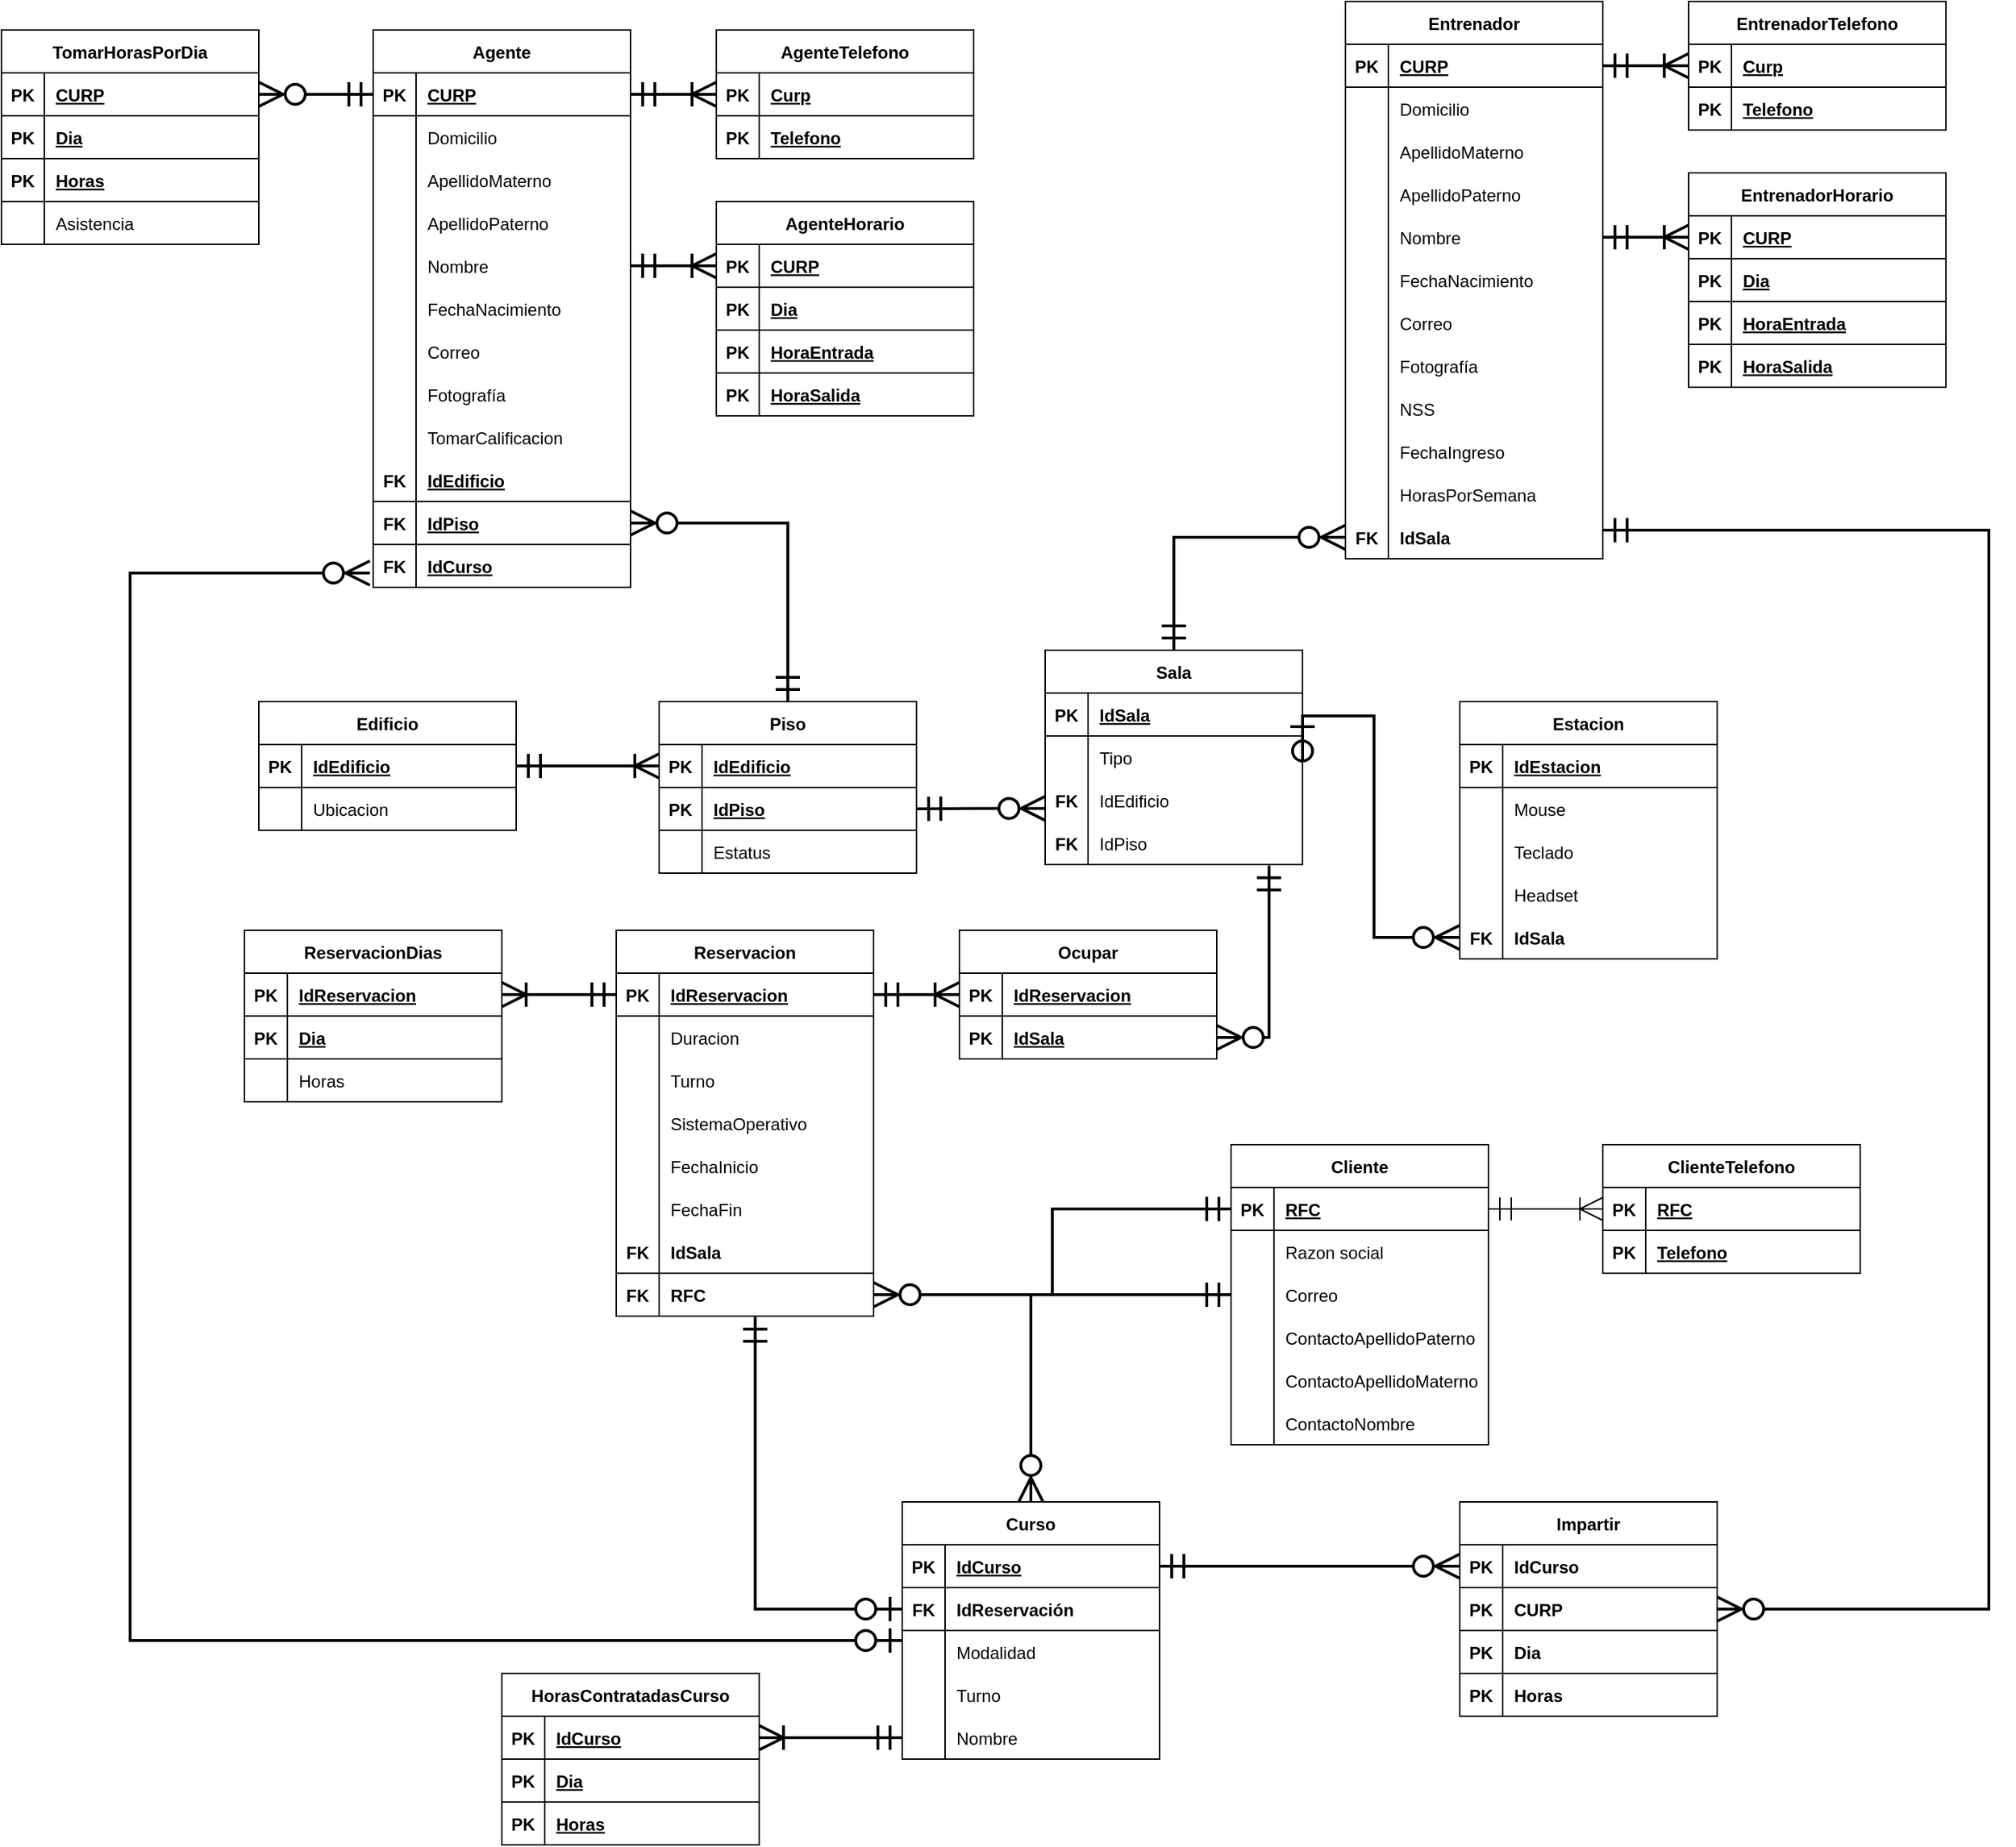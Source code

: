 <mxfile version="20.6.0" type="device"><diagram id="LudIR2IhTsLGvbG9blvZ" name="Page-1"><mxGraphModel dx="1206" dy="1805" grid="1" gridSize="10" guides="1" tooltips="1" connect="1" arrows="1" fold="1" page="1" pageScale="1" pageWidth="850" pageHeight="1100" math="0" shadow="0"><root><mxCell id="0"/><mxCell id="1" parent="0"/><mxCell id="GfSpRT_VGNrscmRDwMX7-1" value="Edificio" style="shape=table;startSize=30;container=1;collapsible=1;childLayout=tableLayout;fixedRows=1;rowLines=0;fontStyle=1;align=center;resizeLast=1;" parent="1" vertex="1"><mxGeometry x="280" y="40" width="180" height="90" as="geometry"/></mxCell><mxCell id="GfSpRT_VGNrscmRDwMX7-2" value="" style="shape=tableRow;horizontal=0;startSize=0;swimlaneHead=0;swimlaneBody=0;fillColor=none;collapsible=0;dropTarget=0;points=[[0,0.5],[1,0.5]];portConstraint=eastwest;top=0;left=0;right=0;bottom=1;" parent="GfSpRT_VGNrscmRDwMX7-1" vertex="1"><mxGeometry y="30" width="180" height="30" as="geometry"/></mxCell><mxCell id="GfSpRT_VGNrscmRDwMX7-3" value="PK" style="shape=partialRectangle;connectable=0;fillColor=none;top=0;left=0;bottom=0;right=0;fontStyle=1;overflow=hidden;" parent="GfSpRT_VGNrscmRDwMX7-2" vertex="1"><mxGeometry width="30" height="30" as="geometry"><mxRectangle width="30" height="30" as="alternateBounds"/></mxGeometry></mxCell><mxCell id="GfSpRT_VGNrscmRDwMX7-4" value="IdEdificio" style="shape=partialRectangle;connectable=0;fillColor=none;top=0;left=0;bottom=0;right=0;align=left;spacingLeft=6;fontStyle=5;overflow=hidden;" parent="GfSpRT_VGNrscmRDwMX7-2" vertex="1"><mxGeometry x="30" width="150" height="30" as="geometry"><mxRectangle width="150" height="30" as="alternateBounds"/></mxGeometry></mxCell><mxCell id="GfSpRT_VGNrscmRDwMX7-5" value="" style="shape=tableRow;horizontal=0;startSize=0;swimlaneHead=0;swimlaneBody=0;fillColor=none;collapsible=0;dropTarget=0;points=[[0,0.5],[1,0.5]];portConstraint=eastwest;top=0;left=0;right=0;bottom=0;" parent="GfSpRT_VGNrscmRDwMX7-1" vertex="1"><mxGeometry y="60" width="180" height="30" as="geometry"/></mxCell><mxCell id="GfSpRT_VGNrscmRDwMX7-6" value="" style="shape=partialRectangle;connectable=0;fillColor=none;top=0;left=0;bottom=0;right=0;editable=1;overflow=hidden;" parent="GfSpRT_VGNrscmRDwMX7-5" vertex="1"><mxGeometry width="30" height="30" as="geometry"><mxRectangle width="30" height="30" as="alternateBounds"/></mxGeometry></mxCell><mxCell id="GfSpRT_VGNrscmRDwMX7-7" value="Ubicacion" style="shape=partialRectangle;connectable=0;fillColor=none;top=0;left=0;bottom=0;right=0;align=left;spacingLeft=6;overflow=hidden;" parent="GfSpRT_VGNrscmRDwMX7-5" vertex="1"><mxGeometry x="30" width="150" height="30" as="geometry"><mxRectangle width="150" height="30" as="alternateBounds"/></mxGeometry></mxCell><mxCell id="GfSpRT_VGNrscmRDwMX7-14" value="Piso" style="shape=table;startSize=30;container=1;collapsible=1;childLayout=tableLayout;fixedRows=1;rowLines=0;fontStyle=1;align=center;resizeLast=1;" parent="1" vertex="1"><mxGeometry x="560" y="40" width="180" height="120" as="geometry"/></mxCell><mxCell id="GfSpRT_VGNrscmRDwMX7-15" value="" style="shape=tableRow;horizontal=0;startSize=0;swimlaneHead=0;swimlaneBody=0;fillColor=none;collapsible=0;dropTarget=0;points=[[0,0.5],[1,0.5]];portConstraint=eastwest;top=0;left=0;right=0;bottom=1;" parent="GfSpRT_VGNrscmRDwMX7-14" vertex="1"><mxGeometry y="30" width="180" height="30" as="geometry"/></mxCell><mxCell id="GfSpRT_VGNrscmRDwMX7-16" value="PK" style="shape=partialRectangle;connectable=0;fillColor=none;top=0;left=0;bottom=0;right=0;fontStyle=1;overflow=hidden;" parent="GfSpRT_VGNrscmRDwMX7-15" vertex="1"><mxGeometry width="30" height="30" as="geometry"><mxRectangle width="30" height="30" as="alternateBounds"/></mxGeometry></mxCell><mxCell id="GfSpRT_VGNrscmRDwMX7-17" value="IdEdificio" style="shape=partialRectangle;connectable=0;fillColor=none;top=0;left=0;bottom=0;right=0;align=left;spacingLeft=6;fontStyle=5;overflow=hidden;" parent="GfSpRT_VGNrscmRDwMX7-15" vertex="1"><mxGeometry x="30" width="150" height="30" as="geometry"><mxRectangle width="150" height="30" as="alternateBounds"/></mxGeometry></mxCell><mxCell id="GfSpRT_VGNrscmRDwMX7-21" value="" style="shape=tableRow;horizontal=0;startSize=0;swimlaneHead=0;swimlaneBody=0;fillColor=none;collapsible=0;dropTarget=0;points=[[0,0.5],[1,0.5]];portConstraint=eastwest;top=0;left=0;right=0;bottom=1;" parent="GfSpRT_VGNrscmRDwMX7-14" vertex="1"><mxGeometry y="60" width="180" height="30" as="geometry"/></mxCell><mxCell id="GfSpRT_VGNrscmRDwMX7-22" value="PK" style="shape=partialRectangle;connectable=0;fillColor=none;top=0;left=0;bottom=0;right=0;fontStyle=1;overflow=hidden;" parent="GfSpRT_VGNrscmRDwMX7-21" vertex="1"><mxGeometry width="30" height="30" as="geometry"><mxRectangle width="30" height="30" as="alternateBounds"/></mxGeometry></mxCell><mxCell id="GfSpRT_VGNrscmRDwMX7-23" value="IdPiso" style="shape=partialRectangle;connectable=0;fillColor=none;top=0;left=0;bottom=0;right=0;align=left;spacingLeft=6;fontStyle=5;overflow=hidden;" parent="GfSpRT_VGNrscmRDwMX7-21" vertex="1"><mxGeometry x="30" width="150" height="30" as="geometry"><mxRectangle width="150" height="30" as="alternateBounds"/></mxGeometry></mxCell><mxCell id="GfSpRT_VGNrscmRDwMX7-27" value="" style="shape=tableRow;horizontal=0;startSize=0;swimlaneHead=0;swimlaneBody=0;fillColor=none;collapsible=0;dropTarget=0;points=[[0,0.5],[1,0.5]];portConstraint=eastwest;top=0;left=0;right=0;bottom=0;" parent="GfSpRT_VGNrscmRDwMX7-14" vertex="1"><mxGeometry y="90" width="180" height="30" as="geometry"/></mxCell><mxCell id="GfSpRT_VGNrscmRDwMX7-28" value="" style="shape=partialRectangle;connectable=0;fillColor=none;top=0;left=0;bottom=0;right=0;editable=1;overflow=hidden;" parent="GfSpRT_VGNrscmRDwMX7-27" vertex="1"><mxGeometry width="30" height="30" as="geometry"><mxRectangle width="30" height="30" as="alternateBounds"/></mxGeometry></mxCell><mxCell id="GfSpRT_VGNrscmRDwMX7-29" value="Estatus" style="shape=partialRectangle;connectable=0;fillColor=none;top=0;left=0;bottom=0;right=0;align=left;spacingLeft=6;overflow=hidden;" parent="GfSpRT_VGNrscmRDwMX7-27" vertex="1"><mxGeometry x="30" width="150" height="30" as="geometry"><mxRectangle width="150" height="30" as="alternateBounds"/></mxGeometry></mxCell><mxCell id="GfSpRT_VGNrscmRDwMX7-30" style="edgeStyle=orthogonalEdgeStyle;rounded=0;orthogonalLoop=1;jettySize=auto;html=1;exitX=0;exitY=0.5;exitDx=0;exitDy=0;endArrow=ERmandOne;endFill=0;startArrow=ERoneToMany;startFill=0;endSize=14;startSize=14;strokeWidth=2;" parent="1" source="GfSpRT_VGNrscmRDwMX7-15" target="GfSpRT_VGNrscmRDwMX7-2" edge="1"><mxGeometry relative="1" as="geometry"/></mxCell><mxCell id="GfSpRT_VGNrscmRDwMX7-31" value="Sala" style="shape=table;startSize=30;container=1;collapsible=1;childLayout=tableLayout;fixedRows=1;rowLines=0;fontStyle=1;align=center;resizeLast=1;" parent="1" vertex="1"><mxGeometry x="830" y="4" width="180" height="150" as="geometry"/></mxCell><mxCell id="GfSpRT_VGNrscmRDwMX7-32" value="" style="shape=tableRow;horizontal=0;startSize=0;swimlaneHead=0;swimlaneBody=0;fillColor=none;collapsible=0;dropTarget=0;points=[[0,0.5],[1,0.5]];portConstraint=eastwest;top=0;left=0;right=0;bottom=1;" parent="GfSpRT_VGNrscmRDwMX7-31" vertex="1"><mxGeometry y="30" width="180" height="30" as="geometry"/></mxCell><mxCell id="GfSpRT_VGNrscmRDwMX7-33" value="PK" style="shape=partialRectangle;connectable=0;fillColor=none;top=0;left=0;bottom=0;right=0;fontStyle=1;overflow=hidden;" parent="GfSpRT_VGNrscmRDwMX7-32" vertex="1"><mxGeometry width="30" height="30" as="geometry"><mxRectangle width="30" height="30" as="alternateBounds"/></mxGeometry></mxCell><mxCell id="GfSpRT_VGNrscmRDwMX7-34" value="IdSala" style="shape=partialRectangle;connectable=0;fillColor=none;top=0;left=0;bottom=0;right=0;align=left;spacingLeft=6;fontStyle=5;overflow=hidden;" parent="GfSpRT_VGNrscmRDwMX7-32" vertex="1"><mxGeometry x="30" width="150" height="30" as="geometry"><mxRectangle width="150" height="30" as="alternateBounds"/></mxGeometry></mxCell><mxCell id="GfSpRT_VGNrscmRDwMX7-38" value="" style="shape=tableRow;horizontal=0;startSize=0;swimlaneHead=0;swimlaneBody=0;fillColor=none;collapsible=0;dropTarget=0;points=[[0,0.5],[1,0.5]];portConstraint=eastwest;top=0;left=0;right=0;bottom=0;" parent="GfSpRT_VGNrscmRDwMX7-31" vertex="1"><mxGeometry y="60" width="180" height="30" as="geometry"/></mxCell><mxCell id="GfSpRT_VGNrscmRDwMX7-39" value="" style="shape=partialRectangle;connectable=0;fillColor=none;top=0;left=0;bottom=0;right=0;editable=1;overflow=hidden;" parent="GfSpRT_VGNrscmRDwMX7-38" vertex="1"><mxGeometry width="30" height="30" as="geometry"><mxRectangle width="30" height="30" as="alternateBounds"/></mxGeometry></mxCell><mxCell id="GfSpRT_VGNrscmRDwMX7-40" value="Tipo" style="shape=partialRectangle;connectable=0;fillColor=none;top=0;left=0;bottom=0;right=0;align=left;spacingLeft=6;overflow=hidden;" parent="GfSpRT_VGNrscmRDwMX7-38" vertex="1"><mxGeometry x="30" width="150" height="30" as="geometry"><mxRectangle width="150" height="30" as="alternateBounds"/></mxGeometry></mxCell><mxCell id="lzTipzlMlA8L-UU45E3_-1" value="" style="shape=tableRow;horizontal=0;startSize=0;swimlaneHead=0;swimlaneBody=0;fillColor=none;collapsible=0;dropTarget=0;points=[[0,0.5],[1,0.5]];portConstraint=eastwest;top=0;left=0;right=0;bottom=0;" parent="GfSpRT_VGNrscmRDwMX7-31" vertex="1"><mxGeometry y="90" width="180" height="30" as="geometry"/></mxCell><mxCell id="lzTipzlMlA8L-UU45E3_-2" value="FK" style="shape=partialRectangle;connectable=0;fillColor=none;top=0;left=0;bottom=0;right=0;editable=1;overflow=hidden;fontStyle=1" parent="lzTipzlMlA8L-UU45E3_-1" vertex="1"><mxGeometry width="30" height="30" as="geometry"><mxRectangle width="30" height="30" as="alternateBounds"/></mxGeometry></mxCell><mxCell id="lzTipzlMlA8L-UU45E3_-3" value="IdEdificio" style="shape=partialRectangle;connectable=0;fillColor=none;top=0;left=0;bottom=0;right=0;align=left;spacingLeft=6;overflow=hidden;" parent="lzTipzlMlA8L-UU45E3_-1" vertex="1"><mxGeometry x="30" width="150" height="30" as="geometry"><mxRectangle width="150" height="30" as="alternateBounds"/></mxGeometry></mxCell><mxCell id="lzTipzlMlA8L-UU45E3_-4" value="" style="shape=tableRow;horizontal=0;startSize=0;swimlaneHead=0;swimlaneBody=0;fillColor=none;collapsible=0;dropTarget=0;points=[[0,0.5],[1,0.5]];portConstraint=eastwest;top=0;left=0;right=0;bottom=0;" parent="GfSpRT_VGNrscmRDwMX7-31" vertex="1"><mxGeometry y="120" width="180" height="30" as="geometry"/></mxCell><mxCell id="lzTipzlMlA8L-UU45E3_-5" value="FK" style="shape=partialRectangle;connectable=0;fillColor=none;top=0;left=0;bottom=0;right=0;editable=1;overflow=hidden;fontStyle=1" parent="lzTipzlMlA8L-UU45E3_-4" vertex="1"><mxGeometry width="30" height="30" as="geometry"><mxRectangle width="30" height="30" as="alternateBounds"/></mxGeometry></mxCell><mxCell id="lzTipzlMlA8L-UU45E3_-6" value="IdPiso" style="shape=partialRectangle;connectable=0;fillColor=none;top=0;left=0;bottom=0;right=0;align=left;spacingLeft=6;overflow=hidden;" parent="lzTipzlMlA8L-UU45E3_-4" vertex="1"><mxGeometry x="30" width="150" height="30" as="geometry"><mxRectangle width="150" height="30" as="alternateBounds"/></mxGeometry></mxCell><mxCell id="GfSpRT_VGNrscmRDwMX7-44" style="edgeStyle=orthogonalEdgeStyle;rounded=0;orthogonalLoop=1;jettySize=auto;html=1;exitX=0.001;exitY=0.69;exitDx=0;exitDy=0;entryX=1;entryY=0.5;entryDx=0;entryDy=0;startArrow=ERzeroToMany;startFill=0;endArrow=ERmandOne;endFill=0;startSize=14;endSize=14;strokeWidth=2;exitPerimeter=0;" parent="1" source="lzTipzlMlA8L-UU45E3_-1" target="GfSpRT_VGNrscmRDwMX7-21" edge="1"><mxGeometry relative="1" as="geometry"><mxPoint x="840" y="115.0" as="sourcePoint"/></mxGeometry></mxCell><mxCell id="GfSpRT_VGNrscmRDwMX7-46" value="Estacion" style="shape=table;startSize=30;container=1;collapsible=1;childLayout=tableLayout;fixedRows=1;rowLines=0;fontStyle=1;align=center;resizeLast=1;" parent="1" vertex="1"><mxGeometry x="1120" y="40" width="180" height="180" as="geometry"/></mxCell><mxCell id="GfSpRT_VGNrscmRDwMX7-47" value="" style="shape=tableRow;horizontal=0;startSize=0;swimlaneHead=0;swimlaneBody=0;fillColor=none;collapsible=0;dropTarget=0;points=[[0,0.5],[1,0.5]];portConstraint=eastwest;top=0;left=0;right=0;bottom=1;" parent="GfSpRT_VGNrscmRDwMX7-46" vertex="1"><mxGeometry y="30" width="180" height="30" as="geometry"/></mxCell><mxCell id="GfSpRT_VGNrscmRDwMX7-48" value="PK" style="shape=partialRectangle;connectable=0;fillColor=none;top=0;left=0;bottom=0;right=0;fontStyle=1;overflow=hidden;" parent="GfSpRT_VGNrscmRDwMX7-47" vertex="1"><mxGeometry width="30" height="30" as="geometry"><mxRectangle width="30" height="30" as="alternateBounds"/></mxGeometry></mxCell><mxCell id="GfSpRT_VGNrscmRDwMX7-49" value="IdEstacion" style="shape=partialRectangle;connectable=0;fillColor=none;top=0;left=0;bottom=0;right=0;align=left;spacingLeft=6;fontStyle=5;overflow=hidden;" parent="GfSpRT_VGNrscmRDwMX7-47" vertex="1"><mxGeometry x="30" width="150" height="30" as="geometry"><mxRectangle width="150" height="30" as="alternateBounds"/></mxGeometry></mxCell><mxCell id="GfSpRT_VGNrscmRDwMX7-56" value="" style="shape=tableRow;horizontal=0;startSize=0;swimlaneHead=0;swimlaneBody=0;fillColor=none;collapsible=0;dropTarget=0;points=[[0,0.5],[1,0.5]];portConstraint=eastwest;top=0;left=0;right=0;bottom=0;" parent="GfSpRT_VGNrscmRDwMX7-46" vertex="1"><mxGeometry y="60" width="180" height="30" as="geometry"/></mxCell><mxCell id="GfSpRT_VGNrscmRDwMX7-57" value="" style="shape=partialRectangle;connectable=0;fillColor=none;top=0;left=0;bottom=0;right=0;editable=1;overflow=hidden;" parent="GfSpRT_VGNrscmRDwMX7-56" vertex="1"><mxGeometry width="30" height="30" as="geometry"><mxRectangle width="30" height="30" as="alternateBounds"/></mxGeometry></mxCell><mxCell id="GfSpRT_VGNrscmRDwMX7-58" value="Mouse" style="shape=partialRectangle;connectable=0;fillColor=none;top=0;left=0;bottom=0;right=0;align=left;spacingLeft=6;overflow=hidden;" parent="GfSpRT_VGNrscmRDwMX7-56" vertex="1"><mxGeometry x="30" width="150" height="30" as="geometry"><mxRectangle width="150" height="30" as="alternateBounds"/></mxGeometry></mxCell><mxCell id="GfSpRT_VGNrscmRDwMX7-59" value="" style="shape=tableRow;horizontal=0;startSize=0;swimlaneHead=0;swimlaneBody=0;fillColor=none;collapsible=0;dropTarget=0;points=[[0,0.5],[1,0.5]];portConstraint=eastwest;top=0;left=0;right=0;bottom=0;" parent="GfSpRT_VGNrscmRDwMX7-46" vertex="1"><mxGeometry y="90" width="180" height="30" as="geometry"/></mxCell><mxCell id="GfSpRT_VGNrscmRDwMX7-60" value="" style="shape=partialRectangle;connectable=0;fillColor=none;top=0;left=0;bottom=0;right=0;editable=1;overflow=hidden;" parent="GfSpRT_VGNrscmRDwMX7-59" vertex="1"><mxGeometry width="30" height="30" as="geometry"><mxRectangle width="30" height="30" as="alternateBounds"/></mxGeometry></mxCell><mxCell id="GfSpRT_VGNrscmRDwMX7-61" value="Teclado" style="shape=partialRectangle;connectable=0;fillColor=none;top=0;left=0;bottom=0;right=0;align=left;spacingLeft=6;overflow=hidden;" parent="GfSpRT_VGNrscmRDwMX7-59" vertex="1"><mxGeometry x="30" width="150" height="30" as="geometry"><mxRectangle width="150" height="30" as="alternateBounds"/></mxGeometry></mxCell><mxCell id="GfSpRT_VGNrscmRDwMX7-62" value="" style="shape=tableRow;horizontal=0;startSize=0;swimlaneHead=0;swimlaneBody=0;fillColor=none;collapsible=0;dropTarget=0;points=[[0,0.5],[1,0.5]];portConstraint=eastwest;top=0;left=0;right=0;bottom=0;" parent="GfSpRT_VGNrscmRDwMX7-46" vertex="1"><mxGeometry y="120" width="180" height="30" as="geometry"/></mxCell><mxCell id="GfSpRT_VGNrscmRDwMX7-63" value="" style="shape=partialRectangle;connectable=0;fillColor=none;top=0;left=0;bottom=0;right=0;editable=1;overflow=hidden;" parent="GfSpRT_VGNrscmRDwMX7-62" vertex="1"><mxGeometry width="30" height="30" as="geometry"><mxRectangle width="30" height="30" as="alternateBounds"/></mxGeometry></mxCell><mxCell id="GfSpRT_VGNrscmRDwMX7-64" value="Headset" style="shape=partialRectangle;connectable=0;fillColor=none;top=0;left=0;bottom=0;right=0;align=left;spacingLeft=6;overflow=hidden;" parent="GfSpRT_VGNrscmRDwMX7-62" vertex="1"><mxGeometry x="30" width="150" height="30" as="geometry"><mxRectangle width="150" height="30" as="alternateBounds"/></mxGeometry></mxCell><mxCell id="GfSpRT_VGNrscmRDwMX7-65" value="" style="shape=tableRow;horizontal=0;startSize=0;swimlaneHead=0;swimlaneBody=0;fillColor=none;collapsible=0;dropTarget=0;points=[[0,0.5],[1,0.5]];portConstraint=eastwest;top=0;left=0;right=0;bottom=1;" parent="GfSpRT_VGNrscmRDwMX7-46" vertex="1"><mxGeometry y="150" width="180" height="30" as="geometry"/></mxCell><mxCell id="GfSpRT_VGNrscmRDwMX7-66" value="FK" style="shape=partialRectangle;connectable=0;fillColor=none;top=0;left=0;bottom=0;right=0;fontStyle=1;overflow=hidden;" parent="GfSpRT_VGNrscmRDwMX7-65" vertex="1"><mxGeometry width="30" height="30" as="geometry"><mxRectangle width="30" height="30" as="alternateBounds"/></mxGeometry></mxCell><mxCell id="GfSpRT_VGNrscmRDwMX7-67" value="IdSala" style="shape=partialRectangle;connectable=0;fillColor=none;top=0;left=0;bottom=0;right=0;align=left;spacingLeft=6;fontStyle=1;overflow=hidden;" parent="GfSpRT_VGNrscmRDwMX7-65" vertex="1"><mxGeometry x="30" width="150" height="30" as="geometry"><mxRectangle width="150" height="30" as="alternateBounds"/></mxGeometry></mxCell><mxCell id="GfSpRT_VGNrscmRDwMX7-68" style="edgeStyle=orthogonalEdgeStyle;rounded=0;orthogonalLoop=1;jettySize=auto;html=1;exitX=0;exitY=0.5;exitDx=0;exitDy=0;startArrow=ERzeroToMany;startFill=0;endArrow=ERzeroToOne;endFill=0;startSize=14;endSize=14;entryX=1;entryY=0.5;entryDx=0;entryDy=0;strokeWidth=2;" parent="1" source="GfSpRT_VGNrscmRDwMX7-65" target="GfSpRT_VGNrscmRDwMX7-32" edge="1"><mxGeometry relative="1" as="geometry"><mxPoint x="1030" y="120" as="targetPoint"/><Array as="points"><mxPoint x="1060" y="205"/><mxPoint x="1060" y="50"/><mxPoint x="1010" y="50"/></Array></mxGeometry></mxCell><mxCell id="GfSpRT_VGNrscmRDwMX7-84" value="Cliente" style="shape=table;startSize=30;container=1;collapsible=1;childLayout=tableLayout;fixedRows=1;rowLines=0;fontStyle=1;align=center;resizeLast=1;" parent="1" vertex="1"><mxGeometry x="960" y="350" width="180" height="210" as="geometry"/></mxCell><mxCell id="GfSpRT_VGNrscmRDwMX7-85" value="" style="shape=tableRow;horizontal=0;startSize=0;swimlaneHead=0;swimlaneBody=0;fillColor=none;collapsible=0;dropTarget=0;points=[[0,0.5],[1,0.5]];portConstraint=eastwest;top=0;left=0;right=0;bottom=1;" parent="GfSpRT_VGNrscmRDwMX7-84" vertex="1"><mxGeometry y="30" width="180" height="30" as="geometry"/></mxCell><mxCell id="GfSpRT_VGNrscmRDwMX7-86" value="PK" style="shape=partialRectangle;connectable=0;fillColor=none;top=0;left=0;bottom=0;right=0;fontStyle=1;overflow=hidden;" parent="GfSpRT_VGNrscmRDwMX7-85" vertex="1"><mxGeometry width="30" height="30" as="geometry"><mxRectangle width="30" height="30" as="alternateBounds"/></mxGeometry></mxCell><mxCell id="GfSpRT_VGNrscmRDwMX7-87" value="RFC" style="shape=partialRectangle;connectable=0;fillColor=none;top=0;left=0;bottom=0;right=0;align=left;spacingLeft=6;fontStyle=5;overflow=hidden;" parent="GfSpRT_VGNrscmRDwMX7-85" vertex="1"><mxGeometry x="30" width="150" height="30" as="geometry"><mxRectangle width="150" height="30" as="alternateBounds"/></mxGeometry></mxCell><mxCell id="GfSpRT_VGNrscmRDwMX7-88" value="" style="shape=tableRow;horizontal=0;startSize=0;swimlaneHead=0;swimlaneBody=0;fillColor=none;collapsible=0;dropTarget=0;points=[[0,0.5],[1,0.5]];portConstraint=eastwest;top=0;left=0;right=0;bottom=0;" parent="GfSpRT_VGNrscmRDwMX7-84" vertex="1"><mxGeometry y="60" width="180" height="30" as="geometry"/></mxCell><mxCell id="GfSpRT_VGNrscmRDwMX7-89" value="" style="shape=partialRectangle;connectable=0;fillColor=none;top=0;left=0;bottom=0;right=0;editable=1;overflow=hidden;" parent="GfSpRT_VGNrscmRDwMX7-88" vertex="1"><mxGeometry width="30" height="30" as="geometry"><mxRectangle width="30" height="30" as="alternateBounds"/></mxGeometry></mxCell><mxCell id="GfSpRT_VGNrscmRDwMX7-90" value="Razon social" style="shape=partialRectangle;connectable=0;fillColor=none;top=0;left=0;bottom=0;right=0;align=left;spacingLeft=6;overflow=hidden;" parent="GfSpRT_VGNrscmRDwMX7-88" vertex="1"><mxGeometry x="30" width="150" height="30" as="geometry"><mxRectangle width="150" height="30" as="alternateBounds"/></mxGeometry></mxCell><mxCell id="GfSpRT_VGNrscmRDwMX7-91" value="" style="shape=tableRow;horizontal=0;startSize=0;swimlaneHead=0;swimlaneBody=0;fillColor=none;collapsible=0;dropTarget=0;points=[[0,0.5],[1,0.5]];portConstraint=eastwest;top=0;left=0;right=0;bottom=0;" parent="GfSpRT_VGNrscmRDwMX7-84" vertex="1"><mxGeometry y="90" width="180" height="30" as="geometry"/></mxCell><mxCell id="GfSpRT_VGNrscmRDwMX7-92" value="" style="shape=partialRectangle;connectable=0;fillColor=none;top=0;left=0;bottom=0;right=0;editable=1;overflow=hidden;" parent="GfSpRT_VGNrscmRDwMX7-91" vertex="1"><mxGeometry width="30" height="30" as="geometry"><mxRectangle width="30" height="30" as="alternateBounds"/></mxGeometry></mxCell><mxCell id="GfSpRT_VGNrscmRDwMX7-93" value="Correo" style="shape=partialRectangle;connectable=0;fillColor=none;top=0;left=0;bottom=0;right=0;align=left;spacingLeft=6;overflow=hidden;" parent="GfSpRT_VGNrscmRDwMX7-91" vertex="1"><mxGeometry x="30" width="150" height="30" as="geometry"><mxRectangle width="150" height="30" as="alternateBounds"/></mxGeometry></mxCell><mxCell id="GfSpRT_VGNrscmRDwMX7-94" value="" style="shape=tableRow;horizontal=0;startSize=0;swimlaneHead=0;swimlaneBody=0;fillColor=none;collapsible=0;dropTarget=0;points=[[0,0.5],[1,0.5]];portConstraint=eastwest;top=0;left=0;right=0;bottom=0;" parent="GfSpRT_VGNrscmRDwMX7-84" vertex="1"><mxGeometry y="120" width="180" height="30" as="geometry"/></mxCell><mxCell id="GfSpRT_VGNrscmRDwMX7-95" value="" style="shape=partialRectangle;connectable=0;fillColor=none;top=0;left=0;bottom=0;right=0;editable=1;overflow=hidden;" parent="GfSpRT_VGNrscmRDwMX7-94" vertex="1"><mxGeometry width="30" height="30" as="geometry"><mxRectangle width="30" height="30" as="alternateBounds"/></mxGeometry></mxCell><mxCell id="GfSpRT_VGNrscmRDwMX7-96" value="ContactoApellidoPaterno" style="shape=partialRectangle;connectable=0;fillColor=none;top=0;left=0;bottom=0;right=0;align=left;spacingLeft=6;overflow=hidden;" parent="GfSpRT_VGNrscmRDwMX7-94" vertex="1"><mxGeometry x="30" width="150" height="30" as="geometry"><mxRectangle width="150" height="30" as="alternateBounds"/></mxGeometry></mxCell><mxCell id="GfSpRT_VGNrscmRDwMX7-100" value="" style="shape=tableRow;horizontal=0;startSize=0;swimlaneHead=0;swimlaneBody=0;fillColor=none;collapsible=0;dropTarget=0;points=[[0,0.5],[1,0.5]];portConstraint=eastwest;top=0;left=0;right=0;bottom=0;" parent="GfSpRT_VGNrscmRDwMX7-84" vertex="1"><mxGeometry y="150" width="180" height="30" as="geometry"/></mxCell><mxCell id="GfSpRT_VGNrscmRDwMX7-101" value="" style="shape=partialRectangle;connectable=0;fillColor=none;top=0;left=0;bottom=0;right=0;editable=1;overflow=hidden;" parent="GfSpRT_VGNrscmRDwMX7-100" vertex="1"><mxGeometry width="30" height="30" as="geometry"><mxRectangle width="30" height="30" as="alternateBounds"/></mxGeometry></mxCell><mxCell id="GfSpRT_VGNrscmRDwMX7-102" value="ContactoApellidoMaterno" style="shape=partialRectangle;connectable=0;fillColor=none;top=0;left=0;bottom=0;right=0;align=left;spacingLeft=6;overflow=hidden;" parent="GfSpRT_VGNrscmRDwMX7-100" vertex="1"><mxGeometry x="30" width="150" height="30" as="geometry"><mxRectangle width="150" height="30" as="alternateBounds"/></mxGeometry></mxCell><mxCell id="GfSpRT_VGNrscmRDwMX7-103" value="" style="shape=tableRow;horizontal=0;startSize=0;swimlaneHead=0;swimlaneBody=0;fillColor=none;collapsible=0;dropTarget=0;points=[[0,0.5],[1,0.5]];portConstraint=eastwest;top=0;left=0;right=0;bottom=0;" parent="GfSpRT_VGNrscmRDwMX7-84" vertex="1"><mxGeometry y="180" width="180" height="30" as="geometry"/></mxCell><mxCell id="GfSpRT_VGNrscmRDwMX7-104" value="" style="shape=partialRectangle;connectable=0;fillColor=none;top=0;left=0;bottom=0;right=0;editable=1;overflow=hidden;" parent="GfSpRT_VGNrscmRDwMX7-103" vertex="1"><mxGeometry width="30" height="30" as="geometry"><mxRectangle width="30" height="30" as="alternateBounds"/></mxGeometry></mxCell><mxCell id="GfSpRT_VGNrscmRDwMX7-105" value="ContactoNombre" style="shape=partialRectangle;connectable=0;fillColor=none;top=0;left=0;bottom=0;right=0;align=left;spacingLeft=6;overflow=hidden;" parent="GfSpRT_VGNrscmRDwMX7-103" vertex="1"><mxGeometry x="30" width="150" height="30" as="geometry"><mxRectangle width="150" height="30" as="alternateBounds"/></mxGeometry></mxCell><mxCell id="GfSpRT_VGNrscmRDwMX7-106" value="ClienteTelefono" style="shape=table;startSize=30;container=1;collapsible=1;childLayout=tableLayout;fixedRows=1;rowLines=0;fontStyle=1;align=center;resizeLast=1;" parent="1" vertex="1"><mxGeometry x="1220" y="350" width="180" height="90" as="geometry"/></mxCell><mxCell id="GfSpRT_VGNrscmRDwMX7-107" value="" style="shape=tableRow;horizontal=0;startSize=0;swimlaneHead=0;swimlaneBody=0;fillColor=none;collapsible=0;dropTarget=0;points=[[0,0.5],[1,0.5]];portConstraint=eastwest;top=0;left=0;right=0;bottom=1;" parent="GfSpRT_VGNrscmRDwMX7-106" vertex="1"><mxGeometry y="30" width="180" height="30" as="geometry"/></mxCell><mxCell id="GfSpRT_VGNrscmRDwMX7-108" value="PK" style="shape=partialRectangle;connectable=0;fillColor=none;top=0;left=0;bottom=0;right=0;fontStyle=1;overflow=hidden;" parent="GfSpRT_VGNrscmRDwMX7-107" vertex="1"><mxGeometry width="30" height="30" as="geometry"><mxRectangle width="30" height="30" as="alternateBounds"/></mxGeometry></mxCell><mxCell id="GfSpRT_VGNrscmRDwMX7-109" value="RFC" style="shape=partialRectangle;connectable=0;fillColor=none;top=0;left=0;bottom=0;right=0;align=left;spacingLeft=6;fontStyle=5;overflow=hidden;" parent="GfSpRT_VGNrscmRDwMX7-107" vertex="1"><mxGeometry x="30" width="150" height="30" as="geometry"><mxRectangle width="150" height="30" as="alternateBounds"/></mxGeometry></mxCell><mxCell id="GfSpRT_VGNrscmRDwMX7-125" value="" style="shape=tableRow;horizontal=0;startSize=0;swimlaneHead=0;swimlaneBody=0;fillColor=none;collapsible=0;dropTarget=0;points=[[0,0.5],[1,0.5]];portConstraint=eastwest;top=0;left=0;right=0;bottom=1;" parent="GfSpRT_VGNrscmRDwMX7-106" vertex="1"><mxGeometry y="60" width="180" height="30" as="geometry"/></mxCell><mxCell id="GfSpRT_VGNrscmRDwMX7-126" value="PK" style="shape=partialRectangle;connectable=0;fillColor=none;top=0;left=0;bottom=0;right=0;fontStyle=1;overflow=hidden;" parent="GfSpRT_VGNrscmRDwMX7-125" vertex="1"><mxGeometry width="30" height="30" as="geometry"><mxRectangle width="30" height="30" as="alternateBounds"/></mxGeometry></mxCell><mxCell id="GfSpRT_VGNrscmRDwMX7-127" value="Telefono" style="shape=partialRectangle;connectable=0;fillColor=none;top=0;left=0;bottom=0;right=0;align=left;spacingLeft=6;fontStyle=5;overflow=hidden;" parent="GfSpRT_VGNrscmRDwMX7-125" vertex="1"><mxGeometry x="30" width="150" height="30" as="geometry"><mxRectangle width="150" height="30" as="alternateBounds"/></mxGeometry></mxCell><mxCell id="GfSpRT_VGNrscmRDwMX7-128" style="edgeStyle=orthogonalEdgeStyle;rounded=0;orthogonalLoop=1;jettySize=auto;html=1;exitX=0;exitY=0.5;exitDx=0;exitDy=0;startArrow=ERoneToMany;startFill=0;endArrow=ERmandOne;endFill=0;startSize=14;endSize=14;" parent="1" source="GfSpRT_VGNrscmRDwMX7-107" target="GfSpRT_VGNrscmRDwMX7-85" edge="1"><mxGeometry relative="1" as="geometry"/></mxCell><mxCell id="GfSpRT_VGNrscmRDwMX7-129" value="Curso" style="shape=table;startSize=30;container=1;collapsible=1;childLayout=tableLayout;fixedRows=1;rowLines=0;fontStyle=1;align=center;resizeLast=1;" parent="1" vertex="1"><mxGeometry x="730" y="600" width="180" height="180" as="geometry"/></mxCell><mxCell id="GfSpRT_VGNrscmRDwMX7-130" value="" style="shape=tableRow;horizontal=0;startSize=0;swimlaneHead=0;swimlaneBody=0;fillColor=none;collapsible=0;dropTarget=0;points=[[0,0.5],[1,0.5]];portConstraint=eastwest;top=0;left=0;right=0;bottom=1;" parent="GfSpRT_VGNrscmRDwMX7-129" vertex="1"><mxGeometry y="30" width="180" height="30" as="geometry"/></mxCell><mxCell id="GfSpRT_VGNrscmRDwMX7-131" value="PK" style="shape=partialRectangle;connectable=0;fillColor=none;top=0;left=0;bottom=0;right=0;fontStyle=1;overflow=hidden;" parent="GfSpRT_VGNrscmRDwMX7-130" vertex="1"><mxGeometry width="30" height="30" as="geometry"><mxRectangle width="30" height="30" as="alternateBounds"/></mxGeometry></mxCell><mxCell id="GfSpRT_VGNrscmRDwMX7-132" value="IdCurso" style="shape=partialRectangle;connectable=0;fillColor=none;top=0;left=0;bottom=0;right=0;align=left;spacingLeft=6;fontStyle=5;overflow=hidden;" parent="GfSpRT_VGNrscmRDwMX7-130" vertex="1"><mxGeometry x="30" width="150" height="30" as="geometry"><mxRectangle width="150" height="30" as="alternateBounds"/></mxGeometry></mxCell><mxCell id="PQbqWF8-Rycp2487MPfV-37" value="" style="shape=tableRow;horizontal=0;startSize=0;swimlaneHead=0;swimlaneBody=0;fillColor=none;collapsible=0;dropTarget=0;points=[[0,0.5],[1,0.5]];portConstraint=eastwest;top=0;left=0;right=0;bottom=1;" parent="GfSpRT_VGNrscmRDwMX7-129" vertex="1"><mxGeometry y="60" width="180" height="30" as="geometry"/></mxCell><mxCell id="PQbqWF8-Rycp2487MPfV-38" value="FK" style="shape=partialRectangle;connectable=0;fillColor=none;top=0;left=0;bottom=0;right=0;fontStyle=1;overflow=hidden;" parent="PQbqWF8-Rycp2487MPfV-37" vertex="1"><mxGeometry width="30" height="30" as="geometry"><mxRectangle width="30" height="30" as="alternateBounds"/></mxGeometry></mxCell><mxCell id="PQbqWF8-Rycp2487MPfV-39" value="IdReservación" style="shape=partialRectangle;connectable=0;fillColor=none;top=0;left=0;bottom=0;right=0;align=left;spacingLeft=6;fontStyle=1;overflow=hidden;" parent="PQbqWF8-Rycp2487MPfV-37" vertex="1"><mxGeometry x="30" width="150" height="30" as="geometry"><mxRectangle width="150" height="30" as="alternateBounds"/></mxGeometry></mxCell><mxCell id="GfSpRT_VGNrscmRDwMX7-133" value="" style="shape=tableRow;horizontal=0;startSize=0;swimlaneHead=0;swimlaneBody=0;fillColor=none;collapsible=0;dropTarget=0;points=[[0,0.5],[1,0.5]];portConstraint=eastwest;top=0;left=0;right=0;bottom=0;" parent="GfSpRT_VGNrscmRDwMX7-129" vertex="1"><mxGeometry y="90" width="180" height="30" as="geometry"/></mxCell><mxCell id="GfSpRT_VGNrscmRDwMX7-134" value="" style="shape=partialRectangle;connectable=0;fillColor=none;top=0;left=0;bottom=0;right=0;editable=1;overflow=hidden;" parent="GfSpRT_VGNrscmRDwMX7-133" vertex="1"><mxGeometry width="30" height="30" as="geometry"><mxRectangle width="30" height="30" as="alternateBounds"/></mxGeometry></mxCell><mxCell id="GfSpRT_VGNrscmRDwMX7-135" value="Modalidad" style="shape=partialRectangle;connectable=0;fillColor=none;top=0;left=0;bottom=0;right=0;align=left;spacingLeft=6;overflow=hidden;" parent="GfSpRT_VGNrscmRDwMX7-133" vertex="1"><mxGeometry x="30" width="150" height="30" as="geometry"><mxRectangle width="150" height="30" as="alternateBounds"/></mxGeometry></mxCell><mxCell id="GfSpRT_VGNrscmRDwMX7-136" value="" style="shape=tableRow;horizontal=0;startSize=0;swimlaneHead=0;swimlaneBody=0;fillColor=none;collapsible=0;dropTarget=0;points=[[0,0.5],[1,0.5]];portConstraint=eastwest;top=0;left=0;right=0;bottom=0;" parent="GfSpRT_VGNrscmRDwMX7-129" vertex="1"><mxGeometry y="120" width="180" height="30" as="geometry"/></mxCell><mxCell id="GfSpRT_VGNrscmRDwMX7-137" value="" style="shape=partialRectangle;connectable=0;fillColor=none;top=0;left=0;bottom=0;right=0;editable=1;overflow=hidden;" parent="GfSpRT_VGNrscmRDwMX7-136" vertex="1"><mxGeometry width="30" height="30" as="geometry"><mxRectangle width="30" height="30" as="alternateBounds"/></mxGeometry></mxCell><mxCell id="GfSpRT_VGNrscmRDwMX7-138" value="Turno" style="shape=partialRectangle;connectable=0;fillColor=none;top=0;left=0;bottom=0;right=0;align=left;spacingLeft=6;overflow=hidden;" parent="GfSpRT_VGNrscmRDwMX7-136" vertex="1"><mxGeometry x="30" width="150" height="30" as="geometry"><mxRectangle width="150" height="30" as="alternateBounds"/></mxGeometry></mxCell><mxCell id="GfSpRT_VGNrscmRDwMX7-139" value="" style="shape=tableRow;horizontal=0;startSize=0;swimlaneHead=0;swimlaneBody=0;fillColor=none;collapsible=0;dropTarget=0;points=[[0,0.5],[1,0.5]];portConstraint=eastwest;top=0;left=0;right=0;bottom=0;" parent="GfSpRT_VGNrscmRDwMX7-129" vertex="1"><mxGeometry y="150" width="180" height="30" as="geometry"/></mxCell><mxCell id="GfSpRT_VGNrscmRDwMX7-140" value="" style="shape=partialRectangle;connectable=0;fillColor=none;top=0;left=0;bottom=0;right=0;editable=1;overflow=hidden;" parent="GfSpRT_VGNrscmRDwMX7-139" vertex="1"><mxGeometry width="30" height="30" as="geometry"><mxRectangle width="30" height="30" as="alternateBounds"/></mxGeometry></mxCell><mxCell id="GfSpRT_VGNrscmRDwMX7-141" value="Nombre" style="shape=partialRectangle;connectable=0;fillColor=none;top=0;left=0;bottom=0;right=0;align=left;spacingLeft=6;overflow=hidden;" parent="GfSpRT_VGNrscmRDwMX7-139" vertex="1"><mxGeometry x="30" width="150" height="30" as="geometry"><mxRectangle width="150" height="30" as="alternateBounds"/></mxGeometry></mxCell><mxCell id="GfSpRT_VGNrscmRDwMX7-148" value="Agente" style="shape=table;startSize=30;container=1;collapsible=1;childLayout=tableLayout;fixedRows=1;rowLines=0;fontStyle=1;align=center;resizeLast=1;" parent="1" vertex="1"><mxGeometry x="360" y="-430" width="180" height="390" as="geometry"/></mxCell><mxCell id="GfSpRT_VGNrscmRDwMX7-149" value="" style="shape=tableRow;horizontal=0;startSize=0;swimlaneHead=0;swimlaneBody=0;fillColor=none;collapsible=0;dropTarget=0;points=[[0,0.5],[1,0.5]];portConstraint=eastwest;top=0;left=0;right=0;bottom=1;" parent="GfSpRT_VGNrscmRDwMX7-148" vertex="1"><mxGeometry y="30" width="180" height="30" as="geometry"/></mxCell><mxCell id="GfSpRT_VGNrscmRDwMX7-150" value="PK" style="shape=partialRectangle;connectable=0;fillColor=none;top=0;left=0;bottom=0;right=0;fontStyle=1;overflow=hidden;" parent="GfSpRT_VGNrscmRDwMX7-149" vertex="1"><mxGeometry width="30" height="30" as="geometry"><mxRectangle width="30" height="30" as="alternateBounds"/></mxGeometry></mxCell><mxCell id="GfSpRT_VGNrscmRDwMX7-151" value="CURP" style="shape=partialRectangle;connectable=0;fillColor=none;top=0;left=0;bottom=0;right=0;align=left;spacingLeft=6;fontStyle=5;overflow=hidden;" parent="GfSpRT_VGNrscmRDwMX7-149" vertex="1"><mxGeometry x="30" width="150" height="30" as="geometry"><mxRectangle width="150" height="30" as="alternateBounds"/></mxGeometry></mxCell><mxCell id="GfSpRT_VGNrscmRDwMX7-152" value="" style="shape=tableRow;horizontal=0;startSize=0;swimlaneHead=0;swimlaneBody=0;fillColor=none;collapsible=0;dropTarget=0;points=[[0,0.5],[1,0.5]];portConstraint=eastwest;top=0;left=0;right=0;bottom=0;" parent="GfSpRT_VGNrscmRDwMX7-148" vertex="1"><mxGeometry y="60" width="180" height="30" as="geometry"/></mxCell><mxCell id="GfSpRT_VGNrscmRDwMX7-153" value="" style="shape=partialRectangle;connectable=0;fillColor=none;top=0;left=0;bottom=0;right=0;editable=1;overflow=hidden;" parent="GfSpRT_VGNrscmRDwMX7-152" vertex="1"><mxGeometry width="30" height="30" as="geometry"><mxRectangle width="30" height="30" as="alternateBounds"/></mxGeometry></mxCell><mxCell id="GfSpRT_VGNrscmRDwMX7-154" value="Domicilio" style="shape=partialRectangle;connectable=0;fillColor=none;top=0;left=0;bottom=0;right=0;align=left;spacingLeft=6;overflow=hidden;" parent="GfSpRT_VGNrscmRDwMX7-152" vertex="1"><mxGeometry x="30" width="150" height="30" as="geometry"><mxRectangle width="150" height="30" as="alternateBounds"/></mxGeometry></mxCell><mxCell id="GfSpRT_VGNrscmRDwMX7-155" value="" style="shape=tableRow;horizontal=0;startSize=0;swimlaneHead=0;swimlaneBody=0;fillColor=none;collapsible=0;dropTarget=0;points=[[0,0.5],[1,0.5]];portConstraint=eastwest;top=0;left=0;right=0;bottom=0;" parent="GfSpRT_VGNrscmRDwMX7-148" vertex="1"><mxGeometry y="90" width="180" height="30" as="geometry"/></mxCell><mxCell id="GfSpRT_VGNrscmRDwMX7-156" value="" style="shape=partialRectangle;connectable=0;fillColor=none;top=0;left=0;bottom=0;right=0;editable=1;overflow=hidden;" parent="GfSpRT_VGNrscmRDwMX7-155" vertex="1"><mxGeometry width="30" height="30" as="geometry"><mxRectangle width="30" height="30" as="alternateBounds"/></mxGeometry></mxCell><mxCell id="GfSpRT_VGNrscmRDwMX7-157" value="ApellidoMaterno" style="shape=partialRectangle;connectable=0;fillColor=none;top=0;left=0;bottom=0;right=0;align=left;spacingLeft=6;overflow=hidden;" parent="GfSpRT_VGNrscmRDwMX7-155" vertex="1"><mxGeometry x="30" width="150" height="30" as="geometry"><mxRectangle width="150" height="30" as="alternateBounds"/></mxGeometry></mxCell><mxCell id="GfSpRT_VGNrscmRDwMX7-158" value="" style="shape=tableRow;horizontal=0;startSize=0;swimlaneHead=0;swimlaneBody=0;fillColor=none;collapsible=0;dropTarget=0;points=[[0,0.5],[1,0.5]];portConstraint=eastwest;top=0;left=0;right=0;bottom=0;" parent="GfSpRT_VGNrscmRDwMX7-148" vertex="1"><mxGeometry y="120" width="180" height="30" as="geometry"/></mxCell><mxCell id="GfSpRT_VGNrscmRDwMX7-159" value="" style="shape=partialRectangle;connectable=0;fillColor=none;top=0;left=0;bottom=0;right=0;editable=1;overflow=hidden;" parent="GfSpRT_VGNrscmRDwMX7-158" vertex="1"><mxGeometry width="30" height="30" as="geometry"><mxRectangle width="30" height="30" as="alternateBounds"/></mxGeometry></mxCell><mxCell id="GfSpRT_VGNrscmRDwMX7-160" value="ApellidoPaterno" style="shape=partialRectangle;connectable=0;fillColor=none;top=0;left=0;bottom=0;right=0;align=left;spacingLeft=6;overflow=hidden;" parent="GfSpRT_VGNrscmRDwMX7-158" vertex="1"><mxGeometry x="30" width="150" height="30" as="geometry"><mxRectangle width="150" height="30" as="alternateBounds"/></mxGeometry></mxCell><mxCell id="GfSpRT_VGNrscmRDwMX7-161" value="" style="shape=tableRow;horizontal=0;startSize=0;swimlaneHead=0;swimlaneBody=0;fillColor=none;collapsible=0;dropTarget=0;points=[[0,0.5],[1,0.5]];portConstraint=eastwest;top=0;left=0;right=0;bottom=0;" parent="GfSpRT_VGNrscmRDwMX7-148" vertex="1"><mxGeometry y="150" width="180" height="30" as="geometry"/></mxCell><mxCell id="GfSpRT_VGNrscmRDwMX7-162" value="" style="shape=partialRectangle;connectable=0;fillColor=none;top=0;left=0;bottom=0;right=0;editable=1;overflow=hidden;" parent="GfSpRT_VGNrscmRDwMX7-161" vertex="1"><mxGeometry width="30" height="30" as="geometry"><mxRectangle width="30" height="30" as="alternateBounds"/></mxGeometry></mxCell><mxCell id="GfSpRT_VGNrscmRDwMX7-163" value="Nombre" style="shape=partialRectangle;connectable=0;fillColor=none;top=0;left=0;bottom=0;right=0;align=left;spacingLeft=6;overflow=hidden;" parent="GfSpRT_VGNrscmRDwMX7-161" vertex="1"><mxGeometry x="30" width="150" height="30" as="geometry"><mxRectangle width="150" height="30" as="alternateBounds"/></mxGeometry></mxCell><mxCell id="GfSpRT_VGNrscmRDwMX7-164" value="" style="shape=tableRow;horizontal=0;startSize=0;swimlaneHead=0;swimlaneBody=0;fillColor=none;collapsible=0;dropTarget=0;points=[[0,0.5],[1,0.5]];portConstraint=eastwest;top=0;left=0;right=0;bottom=0;" parent="GfSpRT_VGNrscmRDwMX7-148" vertex="1"><mxGeometry y="180" width="180" height="30" as="geometry"/></mxCell><mxCell id="GfSpRT_VGNrscmRDwMX7-165" value="" style="shape=partialRectangle;connectable=0;fillColor=none;top=0;left=0;bottom=0;right=0;editable=1;overflow=hidden;" parent="GfSpRT_VGNrscmRDwMX7-164" vertex="1"><mxGeometry width="30" height="30" as="geometry"><mxRectangle width="30" height="30" as="alternateBounds"/></mxGeometry></mxCell><mxCell id="GfSpRT_VGNrscmRDwMX7-166" value="FechaNacimiento" style="shape=partialRectangle;connectable=0;fillColor=none;top=0;left=0;bottom=0;right=0;align=left;spacingLeft=6;overflow=hidden;" parent="GfSpRT_VGNrscmRDwMX7-164" vertex="1"><mxGeometry x="30" width="150" height="30" as="geometry"><mxRectangle width="150" height="30" as="alternateBounds"/></mxGeometry></mxCell><mxCell id="GfSpRT_VGNrscmRDwMX7-167" value="" style="shape=tableRow;horizontal=0;startSize=0;swimlaneHead=0;swimlaneBody=0;fillColor=none;collapsible=0;dropTarget=0;points=[[0,0.5],[1,0.5]];portConstraint=eastwest;top=0;left=0;right=0;bottom=0;" parent="GfSpRT_VGNrscmRDwMX7-148" vertex="1"><mxGeometry y="210" width="180" height="30" as="geometry"/></mxCell><mxCell id="GfSpRT_VGNrscmRDwMX7-168" value="" style="shape=partialRectangle;connectable=0;fillColor=none;top=0;left=0;bottom=0;right=0;editable=1;overflow=hidden;" parent="GfSpRT_VGNrscmRDwMX7-167" vertex="1"><mxGeometry width="30" height="30" as="geometry"><mxRectangle width="30" height="30" as="alternateBounds"/></mxGeometry></mxCell><mxCell id="GfSpRT_VGNrscmRDwMX7-169" value="Correo" style="shape=partialRectangle;connectable=0;fillColor=none;top=0;left=0;bottom=0;right=0;align=left;spacingLeft=6;overflow=hidden;" parent="GfSpRT_VGNrscmRDwMX7-167" vertex="1"><mxGeometry x="30" width="150" height="30" as="geometry"><mxRectangle width="150" height="30" as="alternateBounds"/></mxGeometry></mxCell><mxCell id="GfSpRT_VGNrscmRDwMX7-170" value="" style="shape=tableRow;horizontal=0;startSize=0;swimlaneHead=0;swimlaneBody=0;fillColor=none;collapsible=0;dropTarget=0;points=[[0,0.5],[1,0.5]];portConstraint=eastwest;top=0;left=0;right=0;bottom=0;" parent="GfSpRT_VGNrscmRDwMX7-148" vertex="1"><mxGeometry y="240" width="180" height="30" as="geometry"/></mxCell><mxCell id="GfSpRT_VGNrscmRDwMX7-171" value="" style="shape=partialRectangle;connectable=0;fillColor=none;top=0;left=0;bottom=0;right=0;editable=1;overflow=hidden;" parent="GfSpRT_VGNrscmRDwMX7-170" vertex="1"><mxGeometry width="30" height="30" as="geometry"><mxRectangle width="30" height="30" as="alternateBounds"/></mxGeometry></mxCell><mxCell id="GfSpRT_VGNrscmRDwMX7-172" value="Fotografía" style="shape=partialRectangle;connectable=0;fillColor=none;top=0;left=0;bottom=0;right=0;align=left;spacingLeft=6;overflow=hidden;" parent="GfSpRT_VGNrscmRDwMX7-170" vertex="1"><mxGeometry x="30" width="150" height="30" as="geometry"><mxRectangle width="150" height="30" as="alternateBounds"/></mxGeometry></mxCell><mxCell id="PQbqWF8-Rycp2487MPfV-71" value="" style="shape=tableRow;horizontal=0;startSize=0;swimlaneHead=0;swimlaneBody=0;fillColor=none;collapsible=0;dropTarget=0;points=[[0,0.5],[1,0.5]];portConstraint=eastwest;top=0;left=0;right=0;bottom=0;" parent="GfSpRT_VGNrscmRDwMX7-148" vertex="1"><mxGeometry y="270" width="180" height="30" as="geometry"/></mxCell><mxCell id="PQbqWF8-Rycp2487MPfV-72" value="" style="shape=partialRectangle;connectable=0;fillColor=none;top=0;left=0;bottom=0;right=0;editable=1;overflow=hidden;" parent="PQbqWF8-Rycp2487MPfV-71" vertex="1"><mxGeometry width="30" height="30" as="geometry"><mxRectangle width="30" height="30" as="alternateBounds"/></mxGeometry></mxCell><mxCell id="PQbqWF8-Rycp2487MPfV-73" value="TomarCalificacion" style="shape=partialRectangle;connectable=0;fillColor=none;top=0;left=0;bottom=0;right=0;align=left;spacingLeft=6;overflow=hidden;" parent="PQbqWF8-Rycp2487MPfV-71" vertex="1"><mxGeometry x="30" width="150" height="30" as="geometry"><mxRectangle width="150" height="30" as="alternateBounds"/></mxGeometry></mxCell><mxCell id="GfSpRT_VGNrscmRDwMX7-254" value="" style="shape=tableRow;horizontal=0;startSize=0;swimlaneHead=0;swimlaneBody=0;fillColor=none;collapsible=0;dropTarget=0;points=[[0,0.5],[1,0.5]];portConstraint=eastwest;top=0;left=0;right=0;bottom=1;" parent="GfSpRT_VGNrscmRDwMX7-148" vertex="1"><mxGeometry y="300" width="180" height="30" as="geometry"/></mxCell><mxCell id="GfSpRT_VGNrscmRDwMX7-255" value="FK" style="shape=partialRectangle;connectable=0;fillColor=none;top=0;left=0;bottom=0;right=0;fontStyle=1;overflow=hidden;" parent="GfSpRT_VGNrscmRDwMX7-254" vertex="1"><mxGeometry width="30" height="30" as="geometry"><mxRectangle width="30" height="30" as="alternateBounds"/></mxGeometry></mxCell><mxCell id="GfSpRT_VGNrscmRDwMX7-256" value="IdEdificio" style="shape=partialRectangle;connectable=0;fillColor=none;top=0;left=0;bottom=0;right=0;align=left;spacingLeft=6;fontStyle=5;overflow=hidden;" parent="GfSpRT_VGNrscmRDwMX7-254" vertex="1"><mxGeometry x="30" width="150" height="30" as="geometry"><mxRectangle width="150" height="30" as="alternateBounds"/></mxGeometry></mxCell><mxCell id="GfSpRT_VGNrscmRDwMX7-257" value="" style="shape=tableRow;horizontal=0;startSize=0;swimlaneHead=0;swimlaneBody=0;fillColor=none;collapsible=0;dropTarget=0;points=[[0,0.5],[1,0.5]];portConstraint=eastwest;top=0;left=0;right=0;bottom=1;" parent="GfSpRT_VGNrscmRDwMX7-148" vertex="1"><mxGeometry y="330" width="180" height="30" as="geometry"/></mxCell><mxCell id="GfSpRT_VGNrscmRDwMX7-258" value="FK" style="shape=partialRectangle;connectable=0;fillColor=none;top=0;left=0;bottom=0;right=0;fontStyle=1;overflow=hidden;" parent="GfSpRT_VGNrscmRDwMX7-257" vertex="1"><mxGeometry width="30" height="30" as="geometry"><mxRectangle width="30" height="30" as="alternateBounds"/></mxGeometry></mxCell><mxCell id="GfSpRT_VGNrscmRDwMX7-259" value="IdPiso" style="shape=partialRectangle;connectable=0;fillColor=none;top=0;left=0;bottom=0;right=0;align=left;spacingLeft=6;fontStyle=5;overflow=hidden;" parent="GfSpRT_VGNrscmRDwMX7-257" vertex="1"><mxGeometry x="30" width="150" height="30" as="geometry"><mxRectangle width="150" height="30" as="alternateBounds"/></mxGeometry></mxCell><mxCell id="PQbqWF8-Rycp2487MPfV-91" value="" style="shape=tableRow;horizontal=0;startSize=0;swimlaneHead=0;swimlaneBody=0;fillColor=none;collapsible=0;dropTarget=0;points=[[0,0.5],[1,0.5]];portConstraint=eastwest;top=0;left=0;right=0;bottom=1;" parent="GfSpRT_VGNrscmRDwMX7-148" vertex="1"><mxGeometry y="360" width="180" height="30" as="geometry"/></mxCell><mxCell id="PQbqWF8-Rycp2487MPfV-92" value="FK" style="shape=partialRectangle;connectable=0;fillColor=none;top=0;left=0;bottom=0;right=0;fontStyle=1;overflow=hidden;" parent="PQbqWF8-Rycp2487MPfV-91" vertex="1"><mxGeometry width="30" height="30" as="geometry"><mxRectangle width="30" height="30" as="alternateBounds"/></mxGeometry></mxCell><mxCell id="PQbqWF8-Rycp2487MPfV-93" value="IdCurso" style="shape=partialRectangle;connectable=0;fillColor=none;top=0;left=0;bottom=0;right=0;align=left;spacingLeft=6;fontStyle=5;overflow=hidden;" parent="PQbqWF8-Rycp2487MPfV-91" vertex="1"><mxGeometry x="30" width="150" height="30" as="geometry"><mxRectangle width="150" height="30" as="alternateBounds"/></mxGeometry></mxCell><mxCell id="GfSpRT_VGNrscmRDwMX7-173" value="AgenteTelefono" style="shape=table;startSize=30;container=1;collapsible=1;childLayout=tableLayout;fixedRows=1;rowLines=0;fontStyle=1;align=center;resizeLast=1;" parent="1" vertex="1"><mxGeometry x="600" y="-430" width="180" height="90" as="geometry"/></mxCell><mxCell id="GfSpRT_VGNrscmRDwMX7-174" value="" style="shape=tableRow;horizontal=0;startSize=0;swimlaneHead=0;swimlaneBody=0;fillColor=none;collapsible=0;dropTarget=0;points=[[0,0.5],[1,0.5]];portConstraint=eastwest;top=0;left=0;right=0;bottom=1;" parent="GfSpRT_VGNrscmRDwMX7-173" vertex="1"><mxGeometry y="30" width="180" height="30" as="geometry"/></mxCell><mxCell id="GfSpRT_VGNrscmRDwMX7-175" value="PK" style="shape=partialRectangle;connectable=0;fillColor=none;top=0;left=0;bottom=0;right=0;fontStyle=1;overflow=hidden;" parent="GfSpRT_VGNrscmRDwMX7-174" vertex="1"><mxGeometry width="30" height="30" as="geometry"><mxRectangle width="30" height="30" as="alternateBounds"/></mxGeometry></mxCell><mxCell id="GfSpRT_VGNrscmRDwMX7-176" value="Curp" style="shape=partialRectangle;connectable=0;fillColor=none;top=0;left=0;bottom=0;right=0;align=left;spacingLeft=6;fontStyle=5;overflow=hidden;" parent="GfSpRT_VGNrscmRDwMX7-174" vertex="1"><mxGeometry x="30" width="150" height="30" as="geometry"><mxRectangle width="150" height="30" as="alternateBounds"/></mxGeometry></mxCell><mxCell id="GfSpRT_VGNrscmRDwMX7-177" value="" style="shape=tableRow;horizontal=0;startSize=0;swimlaneHead=0;swimlaneBody=0;fillColor=none;collapsible=0;dropTarget=0;points=[[0,0.5],[1,0.5]];portConstraint=eastwest;top=0;left=0;right=0;bottom=1;" parent="GfSpRT_VGNrscmRDwMX7-173" vertex="1"><mxGeometry y="60" width="180" height="30" as="geometry"/></mxCell><mxCell id="GfSpRT_VGNrscmRDwMX7-178" value="PK" style="shape=partialRectangle;connectable=0;fillColor=none;top=0;left=0;bottom=0;right=0;fontStyle=1;overflow=hidden;" parent="GfSpRT_VGNrscmRDwMX7-177" vertex="1"><mxGeometry width="30" height="30" as="geometry"><mxRectangle width="30" height="30" as="alternateBounds"/></mxGeometry></mxCell><mxCell id="GfSpRT_VGNrscmRDwMX7-179" value="Telefono" style="shape=partialRectangle;connectable=0;fillColor=none;top=0;left=0;bottom=0;right=0;align=left;spacingLeft=6;fontStyle=5;overflow=hidden;" parent="GfSpRT_VGNrscmRDwMX7-177" vertex="1"><mxGeometry x="30" width="150" height="30" as="geometry"><mxRectangle width="150" height="30" as="alternateBounds"/></mxGeometry></mxCell><mxCell id="GfSpRT_VGNrscmRDwMX7-181" style="edgeStyle=orthogonalEdgeStyle;rounded=0;orthogonalLoop=1;jettySize=auto;html=1;exitX=0;exitY=0.5;exitDx=0;exitDy=0;entryX=1;entryY=0.5;entryDx=0;entryDy=0;startArrow=ERoneToMany;startFill=0;endArrow=ERmandOne;endFill=0;startSize=14;endSize=14;strokeWidth=2;" parent="1" source="GfSpRT_VGNrscmRDwMX7-174" target="GfSpRT_VGNrscmRDwMX7-149" edge="1"><mxGeometry relative="1" as="geometry"/></mxCell><mxCell id="GfSpRT_VGNrscmRDwMX7-182" value="Entrenador" style="shape=table;startSize=30;container=1;collapsible=1;childLayout=tableLayout;fixedRows=1;rowLines=0;fontStyle=1;align=center;resizeLast=1;" parent="1" vertex="1"><mxGeometry x="1040" y="-450" width="180" height="390" as="geometry"/></mxCell><mxCell id="GfSpRT_VGNrscmRDwMX7-183" value="" style="shape=tableRow;horizontal=0;startSize=0;swimlaneHead=0;swimlaneBody=0;fillColor=none;collapsible=0;dropTarget=0;points=[[0,0.5],[1,0.5]];portConstraint=eastwest;top=0;left=0;right=0;bottom=1;" parent="GfSpRT_VGNrscmRDwMX7-182" vertex="1"><mxGeometry y="30" width="180" height="30" as="geometry"/></mxCell><mxCell id="GfSpRT_VGNrscmRDwMX7-184" value="PK" style="shape=partialRectangle;connectable=0;fillColor=none;top=0;left=0;bottom=0;right=0;fontStyle=1;overflow=hidden;" parent="GfSpRT_VGNrscmRDwMX7-183" vertex="1"><mxGeometry width="30" height="30" as="geometry"><mxRectangle width="30" height="30" as="alternateBounds"/></mxGeometry></mxCell><mxCell id="GfSpRT_VGNrscmRDwMX7-185" value="CURP" style="shape=partialRectangle;connectable=0;fillColor=none;top=0;left=0;bottom=0;right=0;align=left;spacingLeft=6;fontStyle=5;overflow=hidden;" parent="GfSpRT_VGNrscmRDwMX7-183" vertex="1"><mxGeometry x="30" width="150" height="30" as="geometry"><mxRectangle width="150" height="30" as="alternateBounds"/></mxGeometry></mxCell><mxCell id="GfSpRT_VGNrscmRDwMX7-186" value="" style="shape=tableRow;horizontal=0;startSize=0;swimlaneHead=0;swimlaneBody=0;fillColor=none;collapsible=0;dropTarget=0;points=[[0,0.5],[1,0.5]];portConstraint=eastwest;top=0;left=0;right=0;bottom=0;" parent="GfSpRT_VGNrscmRDwMX7-182" vertex="1"><mxGeometry y="60" width="180" height="30" as="geometry"/></mxCell><mxCell id="GfSpRT_VGNrscmRDwMX7-187" value="" style="shape=partialRectangle;connectable=0;fillColor=none;top=0;left=0;bottom=0;right=0;editable=1;overflow=hidden;" parent="GfSpRT_VGNrscmRDwMX7-186" vertex="1"><mxGeometry width="30" height="30" as="geometry"><mxRectangle width="30" height="30" as="alternateBounds"/></mxGeometry></mxCell><mxCell id="GfSpRT_VGNrscmRDwMX7-188" value="Domicilio" style="shape=partialRectangle;connectable=0;fillColor=none;top=0;left=0;bottom=0;right=0;align=left;spacingLeft=6;overflow=hidden;" parent="GfSpRT_VGNrscmRDwMX7-186" vertex="1"><mxGeometry x="30" width="150" height="30" as="geometry"><mxRectangle width="150" height="30" as="alternateBounds"/></mxGeometry></mxCell><mxCell id="GfSpRT_VGNrscmRDwMX7-189" value="" style="shape=tableRow;horizontal=0;startSize=0;swimlaneHead=0;swimlaneBody=0;fillColor=none;collapsible=0;dropTarget=0;points=[[0,0.5],[1,0.5]];portConstraint=eastwest;top=0;left=0;right=0;bottom=0;" parent="GfSpRT_VGNrscmRDwMX7-182" vertex="1"><mxGeometry y="90" width="180" height="30" as="geometry"/></mxCell><mxCell id="GfSpRT_VGNrscmRDwMX7-190" value="" style="shape=partialRectangle;connectable=0;fillColor=none;top=0;left=0;bottom=0;right=0;editable=1;overflow=hidden;" parent="GfSpRT_VGNrscmRDwMX7-189" vertex="1"><mxGeometry width="30" height="30" as="geometry"><mxRectangle width="30" height="30" as="alternateBounds"/></mxGeometry></mxCell><mxCell id="GfSpRT_VGNrscmRDwMX7-191" value="ApellidoMaterno" style="shape=partialRectangle;connectable=0;fillColor=none;top=0;left=0;bottom=0;right=0;align=left;spacingLeft=6;overflow=hidden;" parent="GfSpRT_VGNrscmRDwMX7-189" vertex="1"><mxGeometry x="30" width="150" height="30" as="geometry"><mxRectangle width="150" height="30" as="alternateBounds"/></mxGeometry></mxCell><mxCell id="GfSpRT_VGNrscmRDwMX7-192" value="" style="shape=tableRow;horizontal=0;startSize=0;swimlaneHead=0;swimlaneBody=0;fillColor=none;collapsible=0;dropTarget=0;points=[[0,0.5],[1,0.5]];portConstraint=eastwest;top=0;left=0;right=0;bottom=0;" parent="GfSpRT_VGNrscmRDwMX7-182" vertex="1"><mxGeometry y="120" width="180" height="30" as="geometry"/></mxCell><mxCell id="GfSpRT_VGNrscmRDwMX7-193" value="" style="shape=partialRectangle;connectable=0;fillColor=none;top=0;left=0;bottom=0;right=0;editable=1;overflow=hidden;" parent="GfSpRT_VGNrscmRDwMX7-192" vertex="1"><mxGeometry width="30" height="30" as="geometry"><mxRectangle width="30" height="30" as="alternateBounds"/></mxGeometry></mxCell><mxCell id="GfSpRT_VGNrscmRDwMX7-194" value="ApellidoPaterno" style="shape=partialRectangle;connectable=0;fillColor=none;top=0;left=0;bottom=0;right=0;align=left;spacingLeft=6;overflow=hidden;" parent="GfSpRT_VGNrscmRDwMX7-192" vertex="1"><mxGeometry x="30" width="150" height="30" as="geometry"><mxRectangle width="150" height="30" as="alternateBounds"/></mxGeometry></mxCell><mxCell id="GfSpRT_VGNrscmRDwMX7-195" value="" style="shape=tableRow;horizontal=0;startSize=0;swimlaneHead=0;swimlaneBody=0;fillColor=none;collapsible=0;dropTarget=0;points=[[0,0.5],[1,0.5]];portConstraint=eastwest;top=0;left=0;right=0;bottom=0;" parent="GfSpRT_VGNrscmRDwMX7-182" vertex="1"><mxGeometry y="150" width="180" height="30" as="geometry"/></mxCell><mxCell id="GfSpRT_VGNrscmRDwMX7-196" value="" style="shape=partialRectangle;connectable=0;fillColor=none;top=0;left=0;bottom=0;right=0;editable=1;overflow=hidden;" parent="GfSpRT_VGNrscmRDwMX7-195" vertex="1"><mxGeometry width="30" height="30" as="geometry"><mxRectangle width="30" height="30" as="alternateBounds"/></mxGeometry></mxCell><mxCell id="GfSpRT_VGNrscmRDwMX7-197" value="Nombre" style="shape=partialRectangle;connectable=0;fillColor=none;top=0;left=0;bottom=0;right=0;align=left;spacingLeft=6;overflow=hidden;" parent="GfSpRT_VGNrscmRDwMX7-195" vertex="1"><mxGeometry x="30" width="150" height="30" as="geometry"><mxRectangle width="150" height="30" as="alternateBounds"/></mxGeometry></mxCell><mxCell id="GfSpRT_VGNrscmRDwMX7-198" value="" style="shape=tableRow;horizontal=0;startSize=0;swimlaneHead=0;swimlaneBody=0;fillColor=none;collapsible=0;dropTarget=0;points=[[0,0.5],[1,0.5]];portConstraint=eastwest;top=0;left=0;right=0;bottom=0;" parent="GfSpRT_VGNrscmRDwMX7-182" vertex="1"><mxGeometry y="180" width="180" height="30" as="geometry"/></mxCell><mxCell id="GfSpRT_VGNrscmRDwMX7-199" value="" style="shape=partialRectangle;connectable=0;fillColor=none;top=0;left=0;bottom=0;right=0;editable=1;overflow=hidden;" parent="GfSpRT_VGNrscmRDwMX7-198" vertex="1"><mxGeometry width="30" height="30" as="geometry"><mxRectangle width="30" height="30" as="alternateBounds"/></mxGeometry></mxCell><mxCell id="GfSpRT_VGNrscmRDwMX7-200" value="FechaNacimiento" style="shape=partialRectangle;connectable=0;fillColor=none;top=0;left=0;bottom=0;right=0;align=left;spacingLeft=6;overflow=hidden;" parent="GfSpRT_VGNrscmRDwMX7-198" vertex="1"><mxGeometry x="30" width="150" height="30" as="geometry"><mxRectangle width="150" height="30" as="alternateBounds"/></mxGeometry></mxCell><mxCell id="GfSpRT_VGNrscmRDwMX7-201" value="" style="shape=tableRow;horizontal=0;startSize=0;swimlaneHead=0;swimlaneBody=0;fillColor=none;collapsible=0;dropTarget=0;points=[[0,0.5],[1,0.5]];portConstraint=eastwest;top=0;left=0;right=0;bottom=0;" parent="GfSpRT_VGNrscmRDwMX7-182" vertex="1"><mxGeometry y="210" width="180" height="30" as="geometry"/></mxCell><mxCell id="GfSpRT_VGNrscmRDwMX7-202" value="" style="shape=partialRectangle;connectable=0;fillColor=none;top=0;left=0;bottom=0;right=0;editable=1;overflow=hidden;" parent="GfSpRT_VGNrscmRDwMX7-201" vertex="1"><mxGeometry width="30" height="30" as="geometry"><mxRectangle width="30" height="30" as="alternateBounds"/></mxGeometry></mxCell><mxCell id="GfSpRT_VGNrscmRDwMX7-203" value="Correo" style="shape=partialRectangle;connectable=0;fillColor=none;top=0;left=0;bottom=0;right=0;align=left;spacingLeft=6;overflow=hidden;" parent="GfSpRT_VGNrscmRDwMX7-201" vertex="1"><mxGeometry x="30" width="150" height="30" as="geometry"><mxRectangle width="150" height="30" as="alternateBounds"/></mxGeometry></mxCell><mxCell id="GfSpRT_VGNrscmRDwMX7-204" value="" style="shape=tableRow;horizontal=0;startSize=0;swimlaneHead=0;swimlaneBody=0;fillColor=none;collapsible=0;dropTarget=0;points=[[0,0.5],[1,0.5]];portConstraint=eastwest;top=0;left=0;right=0;bottom=0;" parent="GfSpRT_VGNrscmRDwMX7-182" vertex="1"><mxGeometry y="240" width="180" height="30" as="geometry"/></mxCell><mxCell id="GfSpRT_VGNrscmRDwMX7-205" value="" style="shape=partialRectangle;connectable=0;fillColor=none;top=0;left=0;bottom=0;right=0;editable=1;overflow=hidden;" parent="GfSpRT_VGNrscmRDwMX7-204" vertex="1"><mxGeometry width="30" height="30" as="geometry"><mxRectangle width="30" height="30" as="alternateBounds"/></mxGeometry></mxCell><mxCell id="GfSpRT_VGNrscmRDwMX7-206" value="Fotografía" style="shape=partialRectangle;connectable=0;fillColor=none;top=0;left=0;bottom=0;right=0;align=left;spacingLeft=6;overflow=hidden;" parent="GfSpRT_VGNrscmRDwMX7-204" vertex="1"><mxGeometry x="30" width="150" height="30" as="geometry"><mxRectangle width="150" height="30" as="alternateBounds"/></mxGeometry></mxCell><mxCell id="GfSpRT_VGNrscmRDwMX7-215" value="" style="shape=tableRow;horizontal=0;startSize=0;swimlaneHead=0;swimlaneBody=0;fillColor=none;collapsible=0;dropTarget=0;points=[[0,0.5],[1,0.5]];portConstraint=eastwest;top=0;left=0;right=0;bottom=0;" parent="GfSpRT_VGNrscmRDwMX7-182" vertex="1"><mxGeometry y="270" width="180" height="30" as="geometry"/></mxCell><mxCell id="GfSpRT_VGNrscmRDwMX7-216" value="" style="shape=partialRectangle;connectable=0;fillColor=none;top=0;left=0;bottom=0;right=0;editable=1;overflow=hidden;" parent="GfSpRT_VGNrscmRDwMX7-215" vertex="1"><mxGeometry width="30" height="30" as="geometry"><mxRectangle width="30" height="30" as="alternateBounds"/></mxGeometry></mxCell><mxCell id="GfSpRT_VGNrscmRDwMX7-217" value="NSS" style="shape=partialRectangle;connectable=0;fillColor=none;top=0;left=0;bottom=0;right=0;align=left;spacingLeft=6;overflow=hidden;" parent="GfSpRT_VGNrscmRDwMX7-215" vertex="1"><mxGeometry x="30" width="150" height="30" as="geometry"><mxRectangle width="150" height="30" as="alternateBounds"/></mxGeometry></mxCell><mxCell id="GfSpRT_VGNrscmRDwMX7-218" value="" style="shape=tableRow;horizontal=0;startSize=0;swimlaneHead=0;swimlaneBody=0;fillColor=none;collapsible=0;dropTarget=0;points=[[0,0.5],[1,0.5]];portConstraint=eastwest;top=0;left=0;right=0;bottom=0;" parent="GfSpRT_VGNrscmRDwMX7-182" vertex="1"><mxGeometry y="300" width="180" height="30" as="geometry"/></mxCell><mxCell id="GfSpRT_VGNrscmRDwMX7-219" value="" style="shape=partialRectangle;connectable=0;fillColor=none;top=0;left=0;bottom=0;right=0;editable=1;overflow=hidden;" parent="GfSpRT_VGNrscmRDwMX7-218" vertex="1"><mxGeometry width="30" height="30" as="geometry"><mxRectangle width="30" height="30" as="alternateBounds"/></mxGeometry></mxCell><mxCell id="GfSpRT_VGNrscmRDwMX7-220" value="FechaIngreso" style="shape=partialRectangle;connectable=0;fillColor=none;top=0;left=0;bottom=0;right=0;align=left;spacingLeft=6;overflow=hidden;" parent="GfSpRT_VGNrscmRDwMX7-218" vertex="1"><mxGeometry x="30" width="150" height="30" as="geometry"><mxRectangle width="150" height="30" as="alternateBounds"/></mxGeometry></mxCell><mxCell id="GfSpRT_VGNrscmRDwMX7-221" value="" style="shape=tableRow;horizontal=0;startSize=0;swimlaneHead=0;swimlaneBody=0;fillColor=none;collapsible=0;dropTarget=0;points=[[0,0.5],[1,0.5]];portConstraint=eastwest;top=0;left=0;right=0;bottom=0;" parent="GfSpRT_VGNrscmRDwMX7-182" vertex="1"><mxGeometry y="330" width="180" height="30" as="geometry"/></mxCell><mxCell id="GfSpRT_VGNrscmRDwMX7-222" value="" style="shape=partialRectangle;connectable=0;fillColor=none;top=0;left=0;bottom=0;right=0;editable=1;overflow=hidden;" parent="GfSpRT_VGNrscmRDwMX7-221" vertex="1"><mxGeometry width="30" height="30" as="geometry"><mxRectangle width="30" height="30" as="alternateBounds"/></mxGeometry></mxCell><mxCell id="GfSpRT_VGNrscmRDwMX7-223" value="HorasPorSemana" style="shape=partialRectangle;connectable=0;fillColor=none;top=0;left=0;bottom=0;right=0;align=left;spacingLeft=6;overflow=hidden;" parent="GfSpRT_VGNrscmRDwMX7-221" vertex="1"><mxGeometry x="30" width="150" height="30" as="geometry"><mxRectangle width="150" height="30" as="alternateBounds"/></mxGeometry></mxCell><mxCell id="GfSpRT_VGNrscmRDwMX7-236" value="" style="shape=tableRow;horizontal=0;startSize=0;swimlaneHead=0;swimlaneBody=0;fillColor=none;collapsible=0;dropTarget=0;points=[[0,0.5],[1,0.5]];portConstraint=eastwest;top=0;left=0;right=0;bottom=1;" parent="GfSpRT_VGNrscmRDwMX7-182" vertex="1"><mxGeometry y="360" width="180" height="30" as="geometry"/></mxCell><mxCell id="GfSpRT_VGNrscmRDwMX7-237" value="FK" style="shape=partialRectangle;connectable=0;fillColor=none;top=0;left=0;bottom=0;right=0;fontStyle=1;overflow=hidden;" parent="GfSpRT_VGNrscmRDwMX7-236" vertex="1"><mxGeometry width="30" height="30" as="geometry"><mxRectangle width="30" height="30" as="alternateBounds"/></mxGeometry></mxCell><mxCell id="GfSpRT_VGNrscmRDwMX7-238" value="IdSala" style="shape=partialRectangle;connectable=0;fillColor=none;top=0;left=0;bottom=0;right=0;align=left;spacingLeft=6;fontStyle=1;overflow=hidden;" parent="GfSpRT_VGNrscmRDwMX7-236" vertex="1"><mxGeometry x="30" width="150" height="30" as="geometry"><mxRectangle width="150" height="30" as="alternateBounds"/></mxGeometry></mxCell><mxCell id="GfSpRT_VGNrscmRDwMX7-207" value="EntrenadorTelefono" style="shape=table;startSize=30;container=1;collapsible=1;childLayout=tableLayout;fixedRows=1;rowLines=0;fontStyle=1;align=center;resizeLast=1;" parent="1" vertex="1"><mxGeometry x="1280" y="-450" width="180" height="90" as="geometry"/></mxCell><mxCell id="GfSpRT_VGNrscmRDwMX7-208" value="" style="shape=tableRow;horizontal=0;startSize=0;swimlaneHead=0;swimlaneBody=0;fillColor=none;collapsible=0;dropTarget=0;points=[[0,0.5],[1,0.5]];portConstraint=eastwest;top=0;left=0;right=0;bottom=1;" parent="GfSpRT_VGNrscmRDwMX7-207" vertex="1"><mxGeometry y="30" width="180" height="30" as="geometry"/></mxCell><mxCell id="GfSpRT_VGNrscmRDwMX7-209" value="PK" style="shape=partialRectangle;connectable=0;fillColor=none;top=0;left=0;bottom=0;right=0;fontStyle=1;overflow=hidden;" parent="GfSpRT_VGNrscmRDwMX7-208" vertex="1"><mxGeometry width="30" height="30" as="geometry"><mxRectangle width="30" height="30" as="alternateBounds"/></mxGeometry></mxCell><mxCell id="GfSpRT_VGNrscmRDwMX7-210" value="Curp" style="shape=partialRectangle;connectable=0;fillColor=none;top=0;left=0;bottom=0;right=0;align=left;spacingLeft=6;fontStyle=5;overflow=hidden;" parent="GfSpRT_VGNrscmRDwMX7-208" vertex="1"><mxGeometry x="30" width="150" height="30" as="geometry"><mxRectangle width="150" height="30" as="alternateBounds"/></mxGeometry></mxCell><mxCell id="GfSpRT_VGNrscmRDwMX7-211" value="" style="shape=tableRow;horizontal=0;startSize=0;swimlaneHead=0;swimlaneBody=0;fillColor=none;collapsible=0;dropTarget=0;points=[[0,0.5],[1,0.5]];portConstraint=eastwest;top=0;left=0;right=0;bottom=1;" parent="GfSpRT_VGNrscmRDwMX7-207" vertex="1"><mxGeometry y="60" width="180" height="30" as="geometry"/></mxCell><mxCell id="GfSpRT_VGNrscmRDwMX7-212" value="PK" style="shape=partialRectangle;connectable=0;fillColor=none;top=0;left=0;bottom=0;right=0;fontStyle=1;overflow=hidden;" parent="GfSpRT_VGNrscmRDwMX7-211" vertex="1"><mxGeometry width="30" height="30" as="geometry"><mxRectangle width="30" height="30" as="alternateBounds"/></mxGeometry></mxCell><mxCell id="GfSpRT_VGNrscmRDwMX7-213" value="Telefono" style="shape=partialRectangle;connectable=0;fillColor=none;top=0;left=0;bottom=0;right=0;align=left;spacingLeft=6;fontStyle=5;overflow=hidden;" parent="GfSpRT_VGNrscmRDwMX7-211" vertex="1"><mxGeometry x="30" width="150" height="30" as="geometry"><mxRectangle width="150" height="30" as="alternateBounds"/></mxGeometry></mxCell><mxCell id="GfSpRT_VGNrscmRDwMX7-214" style="edgeStyle=orthogonalEdgeStyle;rounded=0;orthogonalLoop=1;jettySize=auto;html=1;exitX=0;exitY=0.5;exitDx=0;exitDy=0;entryX=1;entryY=0.5;entryDx=0;entryDy=0;startArrow=ERoneToMany;startFill=0;endArrow=ERmandOne;endFill=0;startSize=14;endSize=14;strokeWidth=2;" parent="1" source="GfSpRT_VGNrscmRDwMX7-208" target="GfSpRT_VGNrscmRDwMX7-183" edge="1"><mxGeometry relative="1" as="geometry"/></mxCell><mxCell id="GfSpRT_VGNrscmRDwMX7-239" style="edgeStyle=orthogonalEdgeStyle;rounded=0;orthogonalLoop=1;jettySize=auto;html=1;exitX=0;exitY=0.5;exitDx=0;exitDy=0;entryX=0.5;entryY=0;entryDx=0;entryDy=0;startArrow=ERzeroToMany;startFill=0;endArrow=ERmandOne;endFill=0;startSize=14;endSize=14;strokeWidth=2;" parent="1" source="GfSpRT_VGNrscmRDwMX7-236" target="GfSpRT_VGNrscmRDwMX7-31" edge="1"><mxGeometry relative="1" as="geometry"/></mxCell><mxCell id="GfSpRT_VGNrscmRDwMX7-240" value="EntrenadorHorario" style="shape=table;startSize=30;container=1;collapsible=1;childLayout=tableLayout;fixedRows=1;rowLines=0;fontStyle=1;align=center;resizeLast=1;" parent="1" vertex="1"><mxGeometry x="1280" y="-330" width="180" height="150" as="geometry"/></mxCell><mxCell id="GfSpRT_VGNrscmRDwMX7-241" value="" style="shape=tableRow;horizontal=0;startSize=0;swimlaneHead=0;swimlaneBody=0;fillColor=none;collapsible=0;dropTarget=0;points=[[0,0.5],[1,0.5]];portConstraint=eastwest;top=0;left=0;right=0;bottom=1;" parent="GfSpRT_VGNrscmRDwMX7-240" vertex="1"><mxGeometry y="30" width="180" height="30" as="geometry"/></mxCell><mxCell id="GfSpRT_VGNrscmRDwMX7-242" value="PK" style="shape=partialRectangle;connectable=0;fillColor=none;top=0;left=0;bottom=0;right=0;fontStyle=1;overflow=hidden;" parent="GfSpRT_VGNrscmRDwMX7-241" vertex="1"><mxGeometry width="30" height="30" as="geometry"><mxRectangle width="30" height="30" as="alternateBounds"/></mxGeometry></mxCell><mxCell id="GfSpRT_VGNrscmRDwMX7-243" value="CURP" style="shape=partialRectangle;connectable=0;fillColor=none;top=0;left=0;bottom=0;right=0;align=left;spacingLeft=6;fontStyle=5;overflow=hidden;" parent="GfSpRT_VGNrscmRDwMX7-241" vertex="1"><mxGeometry x="30" width="150" height="30" as="geometry"><mxRectangle width="150" height="30" as="alternateBounds"/></mxGeometry></mxCell><mxCell id="GfSpRT_VGNrscmRDwMX7-244" value="" style="shape=tableRow;horizontal=0;startSize=0;swimlaneHead=0;swimlaneBody=0;fillColor=none;collapsible=0;dropTarget=0;points=[[0,0.5],[1,0.5]];portConstraint=eastwest;top=0;left=0;right=0;bottom=1;" parent="GfSpRT_VGNrscmRDwMX7-240" vertex="1"><mxGeometry y="60" width="180" height="30" as="geometry"/></mxCell><mxCell id="GfSpRT_VGNrscmRDwMX7-245" value="PK" style="shape=partialRectangle;connectable=0;fillColor=none;top=0;left=0;bottom=0;right=0;fontStyle=1;overflow=hidden;" parent="GfSpRT_VGNrscmRDwMX7-244" vertex="1"><mxGeometry width="30" height="30" as="geometry"><mxRectangle width="30" height="30" as="alternateBounds"/></mxGeometry></mxCell><mxCell id="GfSpRT_VGNrscmRDwMX7-246" value="Dia" style="shape=partialRectangle;connectable=0;fillColor=none;top=0;left=0;bottom=0;right=0;align=left;spacingLeft=6;fontStyle=5;overflow=hidden;" parent="GfSpRT_VGNrscmRDwMX7-244" vertex="1"><mxGeometry x="30" width="150" height="30" as="geometry"><mxRectangle width="150" height="30" as="alternateBounds"/></mxGeometry></mxCell><mxCell id="GfSpRT_VGNrscmRDwMX7-248" value="" style="shape=tableRow;horizontal=0;startSize=0;swimlaneHead=0;swimlaneBody=0;fillColor=none;collapsible=0;dropTarget=0;points=[[0,0.5],[1,0.5]];portConstraint=eastwest;top=0;left=0;right=0;bottom=1;" parent="GfSpRT_VGNrscmRDwMX7-240" vertex="1"><mxGeometry y="90" width="180" height="30" as="geometry"/></mxCell><mxCell id="GfSpRT_VGNrscmRDwMX7-249" value="PK" style="shape=partialRectangle;connectable=0;fillColor=none;top=0;left=0;bottom=0;right=0;fontStyle=1;overflow=hidden;" parent="GfSpRT_VGNrscmRDwMX7-248" vertex="1"><mxGeometry width="30" height="30" as="geometry"><mxRectangle width="30" height="30" as="alternateBounds"/></mxGeometry></mxCell><mxCell id="GfSpRT_VGNrscmRDwMX7-250" value="HoraEntrada" style="shape=partialRectangle;connectable=0;fillColor=none;top=0;left=0;bottom=0;right=0;align=left;spacingLeft=6;fontStyle=5;overflow=hidden;" parent="GfSpRT_VGNrscmRDwMX7-248" vertex="1"><mxGeometry x="30" width="150" height="30" as="geometry"><mxRectangle width="150" height="30" as="alternateBounds"/></mxGeometry></mxCell><mxCell id="GfSpRT_VGNrscmRDwMX7-251" value="" style="shape=tableRow;horizontal=0;startSize=0;swimlaneHead=0;swimlaneBody=0;fillColor=none;collapsible=0;dropTarget=0;points=[[0,0.5],[1,0.5]];portConstraint=eastwest;top=0;left=0;right=0;bottom=1;" parent="GfSpRT_VGNrscmRDwMX7-240" vertex="1"><mxGeometry y="120" width="180" height="30" as="geometry"/></mxCell><mxCell id="GfSpRT_VGNrscmRDwMX7-252" value="PK" style="shape=partialRectangle;connectable=0;fillColor=none;top=0;left=0;bottom=0;right=0;fontStyle=1;overflow=hidden;" parent="GfSpRT_VGNrscmRDwMX7-251" vertex="1"><mxGeometry width="30" height="30" as="geometry"><mxRectangle width="30" height="30" as="alternateBounds"/></mxGeometry></mxCell><mxCell id="GfSpRT_VGNrscmRDwMX7-253" value="HoraSalida" style="shape=partialRectangle;connectable=0;fillColor=none;top=0;left=0;bottom=0;right=0;align=left;spacingLeft=6;fontStyle=5;overflow=hidden;" parent="GfSpRT_VGNrscmRDwMX7-251" vertex="1"><mxGeometry x="30" width="150" height="30" as="geometry"><mxRectangle width="150" height="30" as="alternateBounds"/></mxGeometry></mxCell><mxCell id="GfSpRT_VGNrscmRDwMX7-247" style="edgeStyle=orthogonalEdgeStyle;rounded=0;orthogonalLoop=1;jettySize=auto;html=1;exitX=0;exitY=0.5;exitDx=0;exitDy=0;entryX=1;entryY=0.5;entryDx=0;entryDy=0;startArrow=ERoneToMany;startFill=0;endArrow=ERmandOne;endFill=0;startSize=14;endSize=14;strokeWidth=2;" parent="1" source="GfSpRT_VGNrscmRDwMX7-241" target="GfSpRT_VGNrscmRDwMX7-195" edge="1"><mxGeometry relative="1" as="geometry"/></mxCell><mxCell id="GfSpRT_VGNrscmRDwMX7-260" value="AgenteHorario" style="shape=table;startSize=30;container=1;collapsible=1;childLayout=tableLayout;fixedRows=1;rowLines=0;fontStyle=1;align=center;resizeLast=1;" parent="1" vertex="1"><mxGeometry x="600" y="-310" width="180" height="150" as="geometry"/></mxCell><mxCell id="GfSpRT_VGNrscmRDwMX7-261" value="" style="shape=tableRow;horizontal=0;startSize=0;swimlaneHead=0;swimlaneBody=0;fillColor=none;collapsible=0;dropTarget=0;points=[[0,0.5],[1,0.5]];portConstraint=eastwest;top=0;left=0;right=0;bottom=1;" parent="GfSpRT_VGNrscmRDwMX7-260" vertex="1"><mxGeometry y="30" width="180" height="30" as="geometry"/></mxCell><mxCell id="GfSpRT_VGNrscmRDwMX7-262" value="PK" style="shape=partialRectangle;connectable=0;fillColor=none;top=0;left=0;bottom=0;right=0;fontStyle=1;overflow=hidden;" parent="GfSpRT_VGNrscmRDwMX7-261" vertex="1"><mxGeometry width="30" height="30" as="geometry"><mxRectangle width="30" height="30" as="alternateBounds"/></mxGeometry></mxCell><mxCell id="GfSpRT_VGNrscmRDwMX7-263" value="CURP" style="shape=partialRectangle;connectable=0;fillColor=none;top=0;left=0;bottom=0;right=0;align=left;spacingLeft=6;fontStyle=5;overflow=hidden;" parent="GfSpRT_VGNrscmRDwMX7-261" vertex="1"><mxGeometry x="30" width="150" height="30" as="geometry"><mxRectangle width="150" height="30" as="alternateBounds"/></mxGeometry></mxCell><mxCell id="GfSpRT_VGNrscmRDwMX7-264" value="" style="shape=tableRow;horizontal=0;startSize=0;swimlaneHead=0;swimlaneBody=0;fillColor=none;collapsible=0;dropTarget=0;points=[[0,0.5],[1,0.5]];portConstraint=eastwest;top=0;left=0;right=0;bottom=1;" parent="GfSpRT_VGNrscmRDwMX7-260" vertex="1"><mxGeometry y="60" width="180" height="30" as="geometry"/></mxCell><mxCell id="GfSpRT_VGNrscmRDwMX7-265" value="PK" style="shape=partialRectangle;connectable=0;fillColor=none;top=0;left=0;bottom=0;right=0;fontStyle=1;overflow=hidden;" parent="GfSpRT_VGNrscmRDwMX7-264" vertex="1"><mxGeometry width="30" height="30" as="geometry"><mxRectangle width="30" height="30" as="alternateBounds"/></mxGeometry></mxCell><mxCell id="GfSpRT_VGNrscmRDwMX7-266" value="Dia" style="shape=partialRectangle;connectable=0;fillColor=none;top=0;left=0;bottom=0;right=0;align=left;spacingLeft=6;fontStyle=5;overflow=hidden;" parent="GfSpRT_VGNrscmRDwMX7-264" vertex="1"><mxGeometry x="30" width="150" height="30" as="geometry"><mxRectangle width="150" height="30" as="alternateBounds"/></mxGeometry></mxCell><mxCell id="GfSpRT_VGNrscmRDwMX7-267" value="" style="shape=tableRow;horizontal=0;startSize=0;swimlaneHead=0;swimlaneBody=0;fillColor=none;collapsible=0;dropTarget=0;points=[[0,0.5],[1,0.5]];portConstraint=eastwest;top=0;left=0;right=0;bottom=1;" parent="GfSpRT_VGNrscmRDwMX7-260" vertex="1"><mxGeometry y="90" width="180" height="30" as="geometry"/></mxCell><mxCell id="GfSpRT_VGNrscmRDwMX7-268" value="PK" style="shape=partialRectangle;connectable=0;fillColor=none;top=0;left=0;bottom=0;right=0;fontStyle=1;overflow=hidden;" parent="GfSpRT_VGNrscmRDwMX7-267" vertex="1"><mxGeometry width="30" height="30" as="geometry"><mxRectangle width="30" height="30" as="alternateBounds"/></mxGeometry></mxCell><mxCell id="GfSpRT_VGNrscmRDwMX7-269" value="HoraEntrada" style="shape=partialRectangle;connectable=0;fillColor=none;top=0;left=0;bottom=0;right=0;align=left;spacingLeft=6;fontStyle=5;overflow=hidden;" parent="GfSpRT_VGNrscmRDwMX7-267" vertex="1"><mxGeometry x="30" width="150" height="30" as="geometry"><mxRectangle width="150" height="30" as="alternateBounds"/></mxGeometry></mxCell><mxCell id="GfSpRT_VGNrscmRDwMX7-270" value="" style="shape=tableRow;horizontal=0;startSize=0;swimlaneHead=0;swimlaneBody=0;fillColor=none;collapsible=0;dropTarget=0;points=[[0,0.5],[1,0.5]];portConstraint=eastwest;top=0;left=0;right=0;bottom=1;" parent="GfSpRT_VGNrscmRDwMX7-260" vertex="1"><mxGeometry y="120" width="180" height="30" as="geometry"/></mxCell><mxCell id="GfSpRT_VGNrscmRDwMX7-271" value="PK" style="shape=partialRectangle;connectable=0;fillColor=none;top=0;left=0;bottom=0;right=0;fontStyle=1;overflow=hidden;" parent="GfSpRT_VGNrscmRDwMX7-270" vertex="1"><mxGeometry width="30" height="30" as="geometry"><mxRectangle width="30" height="30" as="alternateBounds"/></mxGeometry></mxCell><mxCell id="GfSpRT_VGNrscmRDwMX7-272" value="HoraSalida" style="shape=partialRectangle;connectable=0;fillColor=none;top=0;left=0;bottom=0;right=0;align=left;spacingLeft=6;fontStyle=5;overflow=hidden;" parent="GfSpRT_VGNrscmRDwMX7-270" vertex="1"><mxGeometry x="30" width="150" height="30" as="geometry"><mxRectangle width="150" height="30" as="alternateBounds"/></mxGeometry></mxCell><mxCell id="GfSpRT_VGNrscmRDwMX7-274" style="edgeStyle=orthogonalEdgeStyle;rounded=0;orthogonalLoop=1;jettySize=auto;html=1;exitX=0;exitY=0.5;exitDx=0;exitDy=0;entryX=1;entryY=0.5;entryDx=0;entryDy=0;startArrow=ERoneToMany;startFill=0;endArrow=ERmandOne;endFill=0;startSize=14;endSize=14;strokeWidth=2;" parent="1" source="GfSpRT_VGNrscmRDwMX7-261" target="GfSpRT_VGNrscmRDwMX7-161" edge="1"><mxGeometry relative="1" as="geometry"/></mxCell><mxCell id="GfSpRT_VGNrscmRDwMX7-275" style="edgeStyle=orthogonalEdgeStyle;rounded=0;orthogonalLoop=1;jettySize=auto;html=1;exitX=1;exitY=0.5;exitDx=0;exitDy=0;startArrow=ERzeroToMany;startFill=0;endArrow=ERmandOne;endFill=0;startSize=14;endSize=14;strokeWidth=2;" parent="1" source="GfSpRT_VGNrscmRDwMX7-257" target="GfSpRT_VGNrscmRDwMX7-14" edge="1"><mxGeometry relative="1" as="geometry"/></mxCell><mxCell id="GfSpRT_VGNrscmRDwMX7-277" value="Reservacion" style="shape=table;startSize=30;container=1;collapsible=1;childLayout=tableLayout;fixedRows=1;rowLines=0;fontStyle=1;align=center;resizeLast=1;" parent="1" vertex="1"><mxGeometry x="530" y="200" width="180" height="270" as="geometry"/></mxCell><mxCell id="GfSpRT_VGNrscmRDwMX7-278" value="" style="shape=tableRow;horizontal=0;startSize=0;swimlaneHead=0;swimlaneBody=0;fillColor=none;collapsible=0;dropTarget=0;points=[[0,0.5],[1,0.5]];portConstraint=eastwest;top=0;left=0;right=0;bottom=1;" parent="GfSpRT_VGNrscmRDwMX7-277" vertex="1"><mxGeometry y="30" width="180" height="30" as="geometry"/></mxCell><mxCell id="GfSpRT_VGNrscmRDwMX7-279" value="PK" style="shape=partialRectangle;connectable=0;fillColor=none;top=0;left=0;bottom=0;right=0;fontStyle=1;overflow=hidden;" parent="GfSpRT_VGNrscmRDwMX7-278" vertex="1"><mxGeometry width="30" height="30" as="geometry"><mxRectangle width="30" height="30" as="alternateBounds"/></mxGeometry></mxCell><mxCell id="GfSpRT_VGNrscmRDwMX7-280" value="IdReservacion" style="shape=partialRectangle;connectable=0;fillColor=none;top=0;left=0;bottom=0;right=0;align=left;spacingLeft=6;fontStyle=5;overflow=hidden;" parent="GfSpRT_VGNrscmRDwMX7-278" vertex="1"><mxGeometry x="30" width="150" height="30" as="geometry"><mxRectangle width="150" height="30" as="alternateBounds"/></mxGeometry></mxCell><mxCell id="GfSpRT_VGNrscmRDwMX7-281" value="" style="shape=tableRow;horizontal=0;startSize=0;swimlaneHead=0;swimlaneBody=0;fillColor=none;collapsible=0;dropTarget=0;points=[[0,0.5],[1,0.5]];portConstraint=eastwest;top=0;left=0;right=0;bottom=0;" parent="GfSpRT_VGNrscmRDwMX7-277" vertex="1"><mxGeometry y="60" width="180" height="30" as="geometry"/></mxCell><mxCell id="GfSpRT_VGNrscmRDwMX7-282" value="" style="shape=partialRectangle;connectable=0;fillColor=none;top=0;left=0;bottom=0;right=0;editable=1;overflow=hidden;" parent="GfSpRT_VGNrscmRDwMX7-281" vertex="1"><mxGeometry width="30" height="30" as="geometry"><mxRectangle width="30" height="30" as="alternateBounds"/></mxGeometry></mxCell><mxCell id="GfSpRT_VGNrscmRDwMX7-283" value="Duracion" style="shape=partialRectangle;connectable=0;fillColor=none;top=0;left=0;bottom=0;right=0;align=left;spacingLeft=6;overflow=hidden;" parent="GfSpRT_VGNrscmRDwMX7-281" vertex="1"><mxGeometry x="30" width="150" height="30" as="geometry"><mxRectangle width="150" height="30" as="alternateBounds"/></mxGeometry></mxCell><mxCell id="GfSpRT_VGNrscmRDwMX7-284" value="" style="shape=tableRow;horizontal=0;startSize=0;swimlaneHead=0;swimlaneBody=0;fillColor=none;collapsible=0;dropTarget=0;points=[[0,0.5],[1,0.5]];portConstraint=eastwest;top=0;left=0;right=0;bottom=0;" parent="GfSpRT_VGNrscmRDwMX7-277" vertex="1"><mxGeometry y="90" width="180" height="30" as="geometry"/></mxCell><mxCell id="GfSpRT_VGNrscmRDwMX7-285" value="" style="shape=partialRectangle;connectable=0;fillColor=none;top=0;left=0;bottom=0;right=0;editable=1;overflow=hidden;" parent="GfSpRT_VGNrscmRDwMX7-284" vertex="1"><mxGeometry width="30" height="30" as="geometry"><mxRectangle width="30" height="30" as="alternateBounds"/></mxGeometry></mxCell><mxCell id="GfSpRT_VGNrscmRDwMX7-286" value="Turno" style="shape=partialRectangle;connectable=0;fillColor=none;top=0;left=0;bottom=0;right=0;align=left;spacingLeft=6;overflow=hidden;" parent="GfSpRT_VGNrscmRDwMX7-284" vertex="1"><mxGeometry x="30" width="150" height="30" as="geometry"><mxRectangle width="150" height="30" as="alternateBounds"/></mxGeometry></mxCell><mxCell id="GfSpRT_VGNrscmRDwMX7-287" value="" style="shape=tableRow;horizontal=0;startSize=0;swimlaneHead=0;swimlaneBody=0;fillColor=none;collapsible=0;dropTarget=0;points=[[0,0.5],[1,0.5]];portConstraint=eastwest;top=0;left=0;right=0;bottom=0;" parent="GfSpRT_VGNrscmRDwMX7-277" vertex="1"><mxGeometry y="120" width="180" height="30" as="geometry"/></mxCell><mxCell id="GfSpRT_VGNrscmRDwMX7-288" value="" style="shape=partialRectangle;connectable=0;fillColor=none;top=0;left=0;bottom=0;right=0;editable=1;overflow=hidden;" parent="GfSpRT_VGNrscmRDwMX7-287" vertex="1"><mxGeometry width="30" height="30" as="geometry"><mxRectangle width="30" height="30" as="alternateBounds"/></mxGeometry></mxCell><mxCell id="GfSpRT_VGNrscmRDwMX7-289" value="SistemaOperativo" style="shape=partialRectangle;connectable=0;fillColor=none;top=0;left=0;bottom=0;right=0;align=left;spacingLeft=6;overflow=hidden;" parent="GfSpRT_VGNrscmRDwMX7-287" vertex="1"><mxGeometry x="30" width="150" height="30" as="geometry"><mxRectangle width="150" height="30" as="alternateBounds"/></mxGeometry></mxCell><mxCell id="Vp6zw9Jfzeevi31IlMXI-4" value="" style="shape=tableRow;horizontal=0;startSize=0;swimlaneHead=0;swimlaneBody=0;fillColor=none;collapsible=0;dropTarget=0;points=[[0,0.5],[1,0.5]];portConstraint=eastwest;top=0;left=0;right=0;bottom=0;" vertex="1" parent="GfSpRT_VGNrscmRDwMX7-277"><mxGeometry y="150" width="180" height="30" as="geometry"/></mxCell><mxCell id="Vp6zw9Jfzeevi31IlMXI-5" value="" style="shape=partialRectangle;connectable=0;fillColor=none;top=0;left=0;bottom=0;right=0;editable=1;overflow=hidden;" vertex="1" parent="Vp6zw9Jfzeevi31IlMXI-4"><mxGeometry width="30" height="30" as="geometry"><mxRectangle width="30" height="30" as="alternateBounds"/></mxGeometry></mxCell><mxCell id="Vp6zw9Jfzeevi31IlMXI-6" value="FechaInicio" style="shape=partialRectangle;connectable=0;fillColor=none;top=0;left=0;bottom=0;right=0;align=left;spacingLeft=6;overflow=hidden;" vertex="1" parent="Vp6zw9Jfzeevi31IlMXI-4"><mxGeometry x="30" width="150" height="30" as="geometry"><mxRectangle width="150" height="30" as="alternateBounds"/></mxGeometry></mxCell><mxCell id="Vp6zw9Jfzeevi31IlMXI-7" value="" style="shape=tableRow;horizontal=0;startSize=0;swimlaneHead=0;swimlaneBody=0;fillColor=none;collapsible=0;dropTarget=0;points=[[0,0.5],[1,0.5]];portConstraint=eastwest;top=0;left=0;right=0;bottom=0;" vertex="1" parent="GfSpRT_VGNrscmRDwMX7-277"><mxGeometry y="180" width="180" height="30" as="geometry"/></mxCell><mxCell id="Vp6zw9Jfzeevi31IlMXI-8" value="" style="shape=partialRectangle;connectable=0;fillColor=none;top=0;left=0;bottom=0;right=0;editable=1;overflow=hidden;" vertex="1" parent="Vp6zw9Jfzeevi31IlMXI-7"><mxGeometry width="30" height="30" as="geometry"><mxRectangle width="30" height="30" as="alternateBounds"/></mxGeometry></mxCell><mxCell id="Vp6zw9Jfzeevi31IlMXI-9" value="FechaFin" style="shape=partialRectangle;connectable=0;fillColor=none;top=0;left=0;bottom=0;right=0;align=left;spacingLeft=6;overflow=hidden;" vertex="1" parent="Vp6zw9Jfzeevi31IlMXI-7"><mxGeometry x="30" width="150" height="30" as="geometry"><mxRectangle width="150" height="30" as="alternateBounds"/></mxGeometry></mxCell><mxCell id="GfSpRT_VGNrscmRDwMX7-310" value="" style="shape=tableRow;horizontal=0;startSize=0;swimlaneHead=0;swimlaneBody=0;fillColor=none;collapsible=0;dropTarget=0;points=[[0,0.5],[1,0.5]];portConstraint=eastwest;top=0;left=0;right=0;bottom=1;" parent="GfSpRT_VGNrscmRDwMX7-277" vertex="1"><mxGeometry y="210" width="180" height="30" as="geometry"/></mxCell><mxCell id="GfSpRT_VGNrscmRDwMX7-311" value="FK" style="shape=partialRectangle;connectable=0;fillColor=none;top=0;left=0;bottom=0;right=0;fontStyle=1;overflow=hidden;" parent="GfSpRT_VGNrscmRDwMX7-310" vertex="1"><mxGeometry width="30" height="30" as="geometry"><mxRectangle width="30" height="30" as="alternateBounds"/></mxGeometry></mxCell><mxCell id="GfSpRT_VGNrscmRDwMX7-312" value="IdSala" style="shape=partialRectangle;connectable=0;fillColor=none;top=0;left=0;bottom=0;right=0;align=left;spacingLeft=6;fontStyle=1;overflow=hidden;" parent="GfSpRT_VGNrscmRDwMX7-310" vertex="1"><mxGeometry x="30" width="150" height="30" as="geometry"><mxRectangle width="150" height="30" as="alternateBounds"/></mxGeometry></mxCell><mxCell id="GfSpRT_VGNrscmRDwMX7-313" value="" style="shape=tableRow;horizontal=0;startSize=0;swimlaneHead=0;swimlaneBody=0;fillColor=none;collapsible=0;dropTarget=0;points=[[0,0.5],[1,0.5]];portConstraint=eastwest;top=0;left=0;right=0;bottom=1;" parent="GfSpRT_VGNrscmRDwMX7-277" vertex="1"><mxGeometry y="240" width="180" height="30" as="geometry"/></mxCell><mxCell id="GfSpRT_VGNrscmRDwMX7-314" value="FK" style="shape=partialRectangle;connectable=0;fillColor=none;top=0;left=0;bottom=0;right=0;fontStyle=1;overflow=hidden;" parent="GfSpRT_VGNrscmRDwMX7-313" vertex="1"><mxGeometry width="30" height="30" as="geometry"><mxRectangle width="30" height="30" as="alternateBounds"/></mxGeometry></mxCell><mxCell id="GfSpRT_VGNrscmRDwMX7-315" value="RFC" style="shape=partialRectangle;connectable=0;fillColor=none;top=0;left=0;bottom=0;right=0;align=left;spacingLeft=6;fontStyle=1;overflow=hidden;" parent="GfSpRT_VGNrscmRDwMX7-313" vertex="1"><mxGeometry x="30" width="150" height="30" as="geometry"><mxRectangle width="150" height="30" as="alternateBounds"/></mxGeometry></mxCell><mxCell id="GfSpRT_VGNrscmRDwMX7-293" value="ReservacionDias" style="shape=table;startSize=30;container=1;collapsible=1;childLayout=tableLayout;fixedRows=1;rowLines=0;fontStyle=1;align=center;resizeLast=1;" parent="1" vertex="1"><mxGeometry x="270" y="200" width="180" height="120" as="geometry"/></mxCell><mxCell id="GfSpRT_VGNrscmRDwMX7-294" value="" style="shape=tableRow;horizontal=0;startSize=0;swimlaneHead=0;swimlaneBody=0;fillColor=none;collapsible=0;dropTarget=0;points=[[0,0.5],[1,0.5]];portConstraint=eastwest;top=0;left=0;right=0;bottom=1;" parent="GfSpRT_VGNrscmRDwMX7-293" vertex="1"><mxGeometry y="30" width="180" height="30" as="geometry"/></mxCell><mxCell id="GfSpRT_VGNrscmRDwMX7-295" value="PK" style="shape=partialRectangle;connectable=0;fillColor=none;top=0;left=0;bottom=0;right=0;fontStyle=1;overflow=hidden;" parent="GfSpRT_VGNrscmRDwMX7-294" vertex="1"><mxGeometry width="30" height="30" as="geometry"><mxRectangle width="30" height="30" as="alternateBounds"/></mxGeometry></mxCell><mxCell id="GfSpRT_VGNrscmRDwMX7-296" value="IdReservacion" style="shape=partialRectangle;connectable=0;fillColor=none;top=0;left=0;bottom=0;right=0;align=left;spacingLeft=6;fontStyle=5;overflow=hidden;" parent="GfSpRT_VGNrscmRDwMX7-294" vertex="1"><mxGeometry x="30" width="150" height="30" as="geometry"><mxRectangle width="150" height="30" as="alternateBounds"/></mxGeometry></mxCell><mxCell id="GfSpRT_VGNrscmRDwMX7-306" value="" style="shape=tableRow;horizontal=0;startSize=0;swimlaneHead=0;swimlaneBody=0;fillColor=none;collapsible=0;dropTarget=0;points=[[0,0.5],[1,0.5]];portConstraint=eastwest;top=0;left=0;right=0;bottom=1;" parent="GfSpRT_VGNrscmRDwMX7-293" vertex="1"><mxGeometry y="60" width="180" height="30" as="geometry"/></mxCell><mxCell id="GfSpRT_VGNrscmRDwMX7-307" value="PK" style="shape=partialRectangle;connectable=0;fillColor=none;top=0;left=0;bottom=0;right=0;fontStyle=1;overflow=hidden;" parent="GfSpRT_VGNrscmRDwMX7-306" vertex="1"><mxGeometry width="30" height="30" as="geometry"><mxRectangle width="30" height="30" as="alternateBounds"/></mxGeometry></mxCell><mxCell id="GfSpRT_VGNrscmRDwMX7-308" value="Dia" style="shape=partialRectangle;connectable=0;fillColor=none;top=0;left=0;bottom=0;right=0;align=left;spacingLeft=6;fontStyle=5;overflow=hidden;" parent="GfSpRT_VGNrscmRDwMX7-306" vertex="1"><mxGeometry x="30" width="150" height="30" as="geometry"><mxRectangle width="150" height="30" as="alternateBounds"/></mxGeometry></mxCell><mxCell id="Vp6zw9Jfzeevi31IlMXI-13" value="" style="shape=tableRow;horizontal=0;startSize=0;swimlaneHead=0;swimlaneBody=0;fillColor=none;collapsible=0;dropTarget=0;points=[[0,0.5],[1,0.5]];portConstraint=eastwest;top=0;left=0;right=0;bottom=1;" vertex="1" parent="GfSpRT_VGNrscmRDwMX7-293"><mxGeometry y="90" width="180" height="30" as="geometry"/></mxCell><mxCell id="Vp6zw9Jfzeevi31IlMXI-14" value="" style="shape=partialRectangle;connectable=0;fillColor=none;top=0;left=0;bottom=0;right=0;fontStyle=1;overflow=hidden;" vertex="1" parent="Vp6zw9Jfzeevi31IlMXI-13"><mxGeometry width="30" height="30" as="geometry"><mxRectangle width="30" height="30" as="alternateBounds"/></mxGeometry></mxCell><mxCell id="Vp6zw9Jfzeevi31IlMXI-15" value="Horas" style="shape=partialRectangle;connectable=0;fillColor=none;top=0;left=0;bottom=0;right=0;align=left;spacingLeft=6;fontStyle=0;overflow=hidden;" vertex="1" parent="Vp6zw9Jfzeevi31IlMXI-13"><mxGeometry x="30" width="150" height="30" as="geometry"><mxRectangle width="150" height="30" as="alternateBounds"/></mxGeometry></mxCell><mxCell id="GfSpRT_VGNrscmRDwMX7-309" style="edgeStyle=orthogonalEdgeStyle;rounded=0;orthogonalLoop=1;jettySize=auto;html=1;exitX=1;exitY=0.5;exitDx=0;exitDy=0;entryX=0;entryY=0.5;entryDx=0;entryDy=0;startArrow=ERoneToMany;startFill=0;endArrow=ERmandOne;endFill=0;startSize=14;endSize=14;strokeWidth=2;" parent="1" source="GfSpRT_VGNrscmRDwMX7-294" target="GfSpRT_VGNrscmRDwMX7-278" edge="1"><mxGeometry relative="1" as="geometry"/></mxCell><mxCell id="GfSpRT_VGNrscmRDwMX7-317" style="edgeStyle=orthogonalEdgeStyle;rounded=0;orthogonalLoop=1;jettySize=auto;html=1;exitX=1;exitY=0.5;exitDx=0;exitDy=0;entryX=0;entryY=0.5;entryDx=0;entryDy=0;startArrow=ERzeroToMany;startFill=0;endArrow=ERmandOne;endFill=0;startSize=14;endSize=14;strokeWidth=2;" parent="1" source="GfSpRT_VGNrscmRDwMX7-313" target="GfSpRT_VGNrscmRDwMX7-85" edge="1"><mxGeometry relative="1" as="geometry"/></mxCell><mxCell id="PQbqWF8-Rycp2487MPfV-2" value="Ocupar" style="shape=table;startSize=30;container=1;collapsible=1;childLayout=tableLayout;fixedRows=1;rowLines=0;fontStyle=1;align=center;resizeLast=1;" parent="1" vertex="1"><mxGeometry x="770" y="200" width="180" height="90" as="geometry"/></mxCell><mxCell id="PQbqWF8-Rycp2487MPfV-3" value="" style="shape=tableRow;horizontal=0;startSize=0;swimlaneHead=0;swimlaneBody=0;fillColor=none;collapsible=0;dropTarget=0;points=[[0,0.5],[1,0.5]];portConstraint=eastwest;top=0;left=0;right=0;bottom=1;" parent="PQbqWF8-Rycp2487MPfV-2" vertex="1"><mxGeometry y="30" width="180" height="30" as="geometry"/></mxCell><mxCell id="PQbqWF8-Rycp2487MPfV-4" value="PK" style="shape=partialRectangle;connectable=0;fillColor=none;top=0;left=0;bottom=0;right=0;fontStyle=1;overflow=hidden;" parent="PQbqWF8-Rycp2487MPfV-3" vertex="1"><mxGeometry width="30" height="30" as="geometry"><mxRectangle width="30" height="30" as="alternateBounds"/></mxGeometry></mxCell><mxCell id="PQbqWF8-Rycp2487MPfV-5" value="IdReservacion" style="shape=partialRectangle;connectable=0;fillColor=none;top=0;left=0;bottom=0;right=0;align=left;spacingLeft=6;fontStyle=5;overflow=hidden;" parent="PQbqWF8-Rycp2487MPfV-3" vertex="1"><mxGeometry x="30" width="150" height="30" as="geometry"><mxRectangle width="150" height="30" as="alternateBounds"/></mxGeometry></mxCell><mxCell id="PQbqWF8-Rycp2487MPfV-18" value="" style="shape=tableRow;horizontal=0;startSize=0;swimlaneHead=0;swimlaneBody=0;fillColor=none;collapsible=0;dropTarget=0;points=[[0,0.5],[1,0.5]];portConstraint=eastwest;top=0;left=0;right=0;bottom=1;" parent="PQbqWF8-Rycp2487MPfV-2" vertex="1"><mxGeometry y="60" width="180" height="30" as="geometry"/></mxCell><mxCell id="PQbqWF8-Rycp2487MPfV-19" value="PK" style="shape=partialRectangle;connectable=0;fillColor=none;top=0;left=0;bottom=0;right=0;fontStyle=1;overflow=hidden;" parent="PQbqWF8-Rycp2487MPfV-18" vertex="1"><mxGeometry width="30" height="30" as="geometry"><mxRectangle width="30" height="30" as="alternateBounds"/></mxGeometry></mxCell><mxCell id="PQbqWF8-Rycp2487MPfV-20" value="IdSala" style="shape=partialRectangle;connectable=0;fillColor=none;top=0;left=0;bottom=0;right=0;align=left;spacingLeft=6;fontStyle=5;overflow=hidden;" parent="PQbqWF8-Rycp2487MPfV-18" vertex="1"><mxGeometry x="30" width="150" height="30" as="geometry"><mxRectangle width="150" height="30" as="alternateBounds"/></mxGeometry></mxCell><mxCell id="PQbqWF8-Rycp2487MPfV-21" style="edgeStyle=orthogonalEdgeStyle;rounded=0;orthogonalLoop=1;jettySize=auto;html=1;exitX=1;exitY=0.5;exitDx=0;exitDy=0;entryX=0;entryY=0.5;entryDx=0;entryDy=0;startArrow=ERmandOne;startFill=0;endArrow=ERoneToMany;endFill=0;strokeWidth=2;endSize=14;startSize=14;" parent="1" source="GfSpRT_VGNrscmRDwMX7-278" target="PQbqWF8-Rycp2487MPfV-3" edge="1"><mxGeometry relative="1" as="geometry"/></mxCell><mxCell id="PQbqWF8-Rycp2487MPfV-22" style="edgeStyle=orthogonalEdgeStyle;rounded=0;orthogonalLoop=1;jettySize=auto;html=1;exitX=1;exitY=0.5;exitDx=0;exitDy=0;entryX=0.87;entryY=1.023;entryDx=0;entryDy=0;entryPerimeter=0;strokeWidth=2;startArrow=ERzeroToMany;startFill=0;endArrow=ERmandOne;endFill=0;startSize=14;endSize=14;" parent="1" source="PQbqWF8-Rycp2487MPfV-18" target="lzTipzlMlA8L-UU45E3_-4" edge="1"><mxGeometry relative="1" as="geometry"/></mxCell><mxCell id="PQbqWF8-Rycp2487MPfV-34" style="edgeStyle=orthogonalEdgeStyle;rounded=0;orthogonalLoop=1;jettySize=auto;html=1;entryX=0;entryY=0.5;entryDx=0;entryDy=0;strokeWidth=2;startArrow=ERoneToMany;startFill=0;endArrow=ERmandOne;endFill=0;startSize=14;endSize=14;" parent="1" source="PQbqWF8-Rycp2487MPfV-25" target="GfSpRT_VGNrscmRDwMX7-139" edge="1"><mxGeometry relative="1" as="geometry"/></mxCell><mxCell id="PQbqWF8-Rycp2487MPfV-24" value="HorasContratadasCurso" style="shape=table;startSize=30;container=1;collapsible=1;childLayout=tableLayout;fixedRows=1;rowLines=0;fontStyle=1;align=center;resizeLast=1;" parent="1" vertex="1"><mxGeometry x="450" y="720" width="180" height="120" as="geometry"/></mxCell><mxCell id="PQbqWF8-Rycp2487MPfV-25" value="" style="shape=tableRow;horizontal=0;startSize=0;swimlaneHead=0;swimlaneBody=0;fillColor=none;collapsible=0;dropTarget=0;points=[[0,0.5],[1,0.5]];portConstraint=eastwest;top=0;left=0;right=0;bottom=1;" parent="PQbqWF8-Rycp2487MPfV-24" vertex="1"><mxGeometry y="30" width="180" height="30" as="geometry"/></mxCell><mxCell id="PQbqWF8-Rycp2487MPfV-26" value="PK" style="shape=partialRectangle;connectable=0;fillColor=none;top=0;left=0;bottom=0;right=0;fontStyle=1;overflow=hidden;" parent="PQbqWF8-Rycp2487MPfV-25" vertex="1"><mxGeometry width="30" height="30" as="geometry"><mxRectangle width="30" height="30" as="alternateBounds"/></mxGeometry></mxCell><mxCell id="PQbqWF8-Rycp2487MPfV-27" value="IdCurso" style="shape=partialRectangle;connectable=0;fillColor=none;top=0;left=0;bottom=0;right=0;align=left;spacingLeft=6;fontStyle=5;overflow=hidden;" parent="PQbqWF8-Rycp2487MPfV-25" vertex="1"><mxGeometry x="30" width="150" height="30" as="geometry"><mxRectangle width="150" height="30" as="alternateBounds"/></mxGeometry></mxCell><mxCell id="PQbqWF8-Rycp2487MPfV-28" value="" style="shape=tableRow;horizontal=0;startSize=0;swimlaneHead=0;swimlaneBody=0;fillColor=none;collapsible=0;dropTarget=0;points=[[0,0.5],[1,0.5]];portConstraint=eastwest;top=0;left=0;right=0;bottom=1;" parent="PQbqWF8-Rycp2487MPfV-24" vertex="1"><mxGeometry y="60" width="180" height="30" as="geometry"/></mxCell><mxCell id="PQbqWF8-Rycp2487MPfV-29" value="PK" style="shape=partialRectangle;connectable=0;fillColor=none;top=0;left=0;bottom=0;right=0;fontStyle=1;overflow=hidden;" parent="PQbqWF8-Rycp2487MPfV-28" vertex="1"><mxGeometry width="30" height="30" as="geometry"><mxRectangle width="30" height="30" as="alternateBounds"/></mxGeometry></mxCell><mxCell id="PQbqWF8-Rycp2487MPfV-30" value="Dia" style="shape=partialRectangle;connectable=0;fillColor=none;top=0;left=0;bottom=0;right=0;align=left;spacingLeft=6;fontStyle=5;overflow=hidden;" parent="PQbqWF8-Rycp2487MPfV-28" vertex="1"><mxGeometry x="30" width="150" height="30" as="geometry"><mxRectangle width="150" height="30" as="alternateBounds"/></mxGeometry></mxCell><mxCell id="PQbqWF8-Rycp2487MPfV-31" value="" style="shape=tableRow;horizontal=0;startSize=0;swimlaneHead=0;swimlaneBody=0;fillColor=none;collapsible=0;dropTarget=0;points=[[0,0.5],[1,0.5]];portConstraint=eastwest;top=0;left=0;right=0;bottom=1;" parent="PQbqWF8-Rycp2487MPfV-24" vertex="1"><mxGeometry y="90" width="180" height="30" as="geometry"/></mxCell><mxCell id="PQbqWF8-Rycp2487MPfV-32" value="PK" style="shape=partialRectangle;connectable=0;fillColor=none;top=0;left=0;bottom=0;right=0;fontStyle=1;overflow=hidden;" parent="PQbqWF8-Rycp2487MPfV-31" vertex="1"><mxGeometry width="30" height="30" as="geometry"><mxRectangle width="30" height="30" as="alternateBounds"/></mxGeometry></mxCell><mxCell id="PQbqWF8-Rycp2487MPfV-33" value="Horas" style="shape=partialRectangle;connectable=0;fillColor=none;top=0;left=0;bottom=0;right=0;align=left;spacingLeft=6;fontStyle=5;overflow=hidden;" parent="PQbqWF8-Rycp2487MPfV-31" vertex="1"><mxGeometry x="30" width="150" height="30" as="geometry"><mxRectangle width="150" height="30" as="alternateBounds"/></mxGeometry></mxCell><mxCell id="PQbqWF8-Rycp2487MPfV-35" style="edgeStyle=orthogonalEdgeStyle;rounded=0;orthogonalLoop=1;jettySize=auto;html=1;exitX=0.5;exitY=0;exitDx=0;exitDy=0;entryX=0;entryY=0.5;entryDx=0;entryDy=0;strokeWidth=2;startArrow=ERzeroToMany;startFill=0;endArrow=ERmandOne;endFill=0;startSize=14;endSize=14;" parent="1" source="GfSpRT_VGNrscmRDwMX7-129" target="GfSpRT_VGNrscmRDwMX7-91" edge="1"><mxGeometry relative="1" as="geometry"/></mxCell><mxCell id="PQbqWF8-Rycp2487MPfV-40" style="edgeStyle=orthogonalEdgeStyle;rounded=0;orthogonalLoop=1;jettySize=auto;html=1;exitX=0;exitY=0.5;exitDx=0;exitDy=0;strokeWidth=2;startArrow=ERzeroToOne;startFill=0;endArrow=ERmandOne;endFill=0;startSize=14;endSize=14;entryX=0.54;entryY=1.022;entryDx=0;entryDy=0;entryPerimeter=0;" parent="1" source="PQbqWF8-Rycp2487MPfV-37" target="GfSpRT_VGNrscmRDwMX7-313" edge="1"><mxGeometry relative="1" as="geometry"><mxPoint x="610" y="450" as="targetPoint"/></mxGeometry></mxCell><mxCell id="PQbqWF8-Rycp2487MPfV-48" style="edgeStyle=orthogonalEdgeStyle;rounded=0;orthogonalLoop=1;jettySize=auto;html=1;exitX=0;exitY=0.5;exitDx=0;exitDy=0;entryX=1;entryY=0.5;entryDx=0;entryDy=0;strokeWidth=2;startArrow=ERzeroToMany;startFill=0;endArrow=ERmandOne;endFill=0;startSize=14;endSize=14;" parent="1" source="PQbqWF8-Rycp2487MPfV-58" target="GfSpRT_VGNrscmRDwMX7-130" edge="1"><mxGeometry relative="1" as="geometry"/></mxCell><mxCell id="PQbqWF8-Rycp2487MPfV-49" style="edgeStyle=orthogonalEdgeStyle;rounded=0;orthogonalLoop=1;jettySize=auto;html=1;entryX=1;entryY=0.5;entryDx=0;entryDy=0;strokeWidth=2;startArrow=ERzeroToMany;startFill=0;endArrow=ERmandOne;endFill=0;startSize=14;endSize=14;" parent="1" source="PQbqWF8-Rycp2487MPfV-61" edge="1"><mxGeometry relative="1" as="geometry"><Array as="points"><mxPoint x="1490" y="675"/><mxPoint x="1490" y="-80"/></Array><mxPoint x="1340" y="660" as="sourcePoint"/><mxPoint x="1220" y="-80" as="targetPoint"/></mxGeometry></mxCell><mxCell id="PQbqWF8-Rycp2487MPfV-57" value="Impartir" style="shape=table;startSize=30;container=1;collapsible=1;childLayout=tableLayout;fixedRows=1;rowLines=0;fontStyle=1;align=center;resizeLast=1;" parent="1" vertex="1"><mxGeometry x="1120" y="600" width="180" height="150" as="geometry"/></mxCell><mxCell id="PQbqWF8-Rycp2487MPfV-58" value="" style="shape=tableRow;horizontal=0;startSize=0;swimlaneHead=0;swimlaneBody=0;fillColor=none;collapsible=0;dropTarget=0;points=[[0,0.5],[1,0.5]];portConstraint=eastwest;top=0;left=0;right=0;bottom=1;" parent="PQbqWF8-Rycp2487MPfV-57" vertex="1"><mxGeometry y="30" width="180" height="30" as="geometry"/></mxCell><mxCell id="PQbqWF8-Rycp2487MPfV-59" value="PK" style="shape=partialRectangle;connectable=0;fillColor=none;top=0;left=0;bottom=0;right=0;fontStyle=1;overflow=hidden;" parent="PQbqWF8-Rycp2487MPfV-58" vertex="1"><mxGeometry width="30" height="30" as="geometry"><mxRectangle width="30" height="30" as="alternateBounds"/></mxGeometry></mxCell><mxCell id="PQbqWF8-Rycp2487MPfV-60" value="IdCurso" style="shape=partialRectangle;connectable=0;fillColor=none;top=0;left=0;bottom=0;right=0;align=left;spacingLeft=6;fontStyle=1;overflow=hidden;" parent="PQbqWF8-Rycp2487MPfV-58" vertex="1"><mxGeometry x="30" width="150" height="30" as="geometry"><mxRectangle width="150" height="30" as="alternateBounds"/></mxGeometry></mxCell><mxCell id="PQbqWF8-Rycp2487MPfV-61" value="" style="shape=tableRow;horizontal=0;startSize=0;swimlaneHead=0;swimlaneBody=0;fillColor=none;collapsible=0;dropTarget=0;points=[[0,0.5],[1,0.5]];portConstraint=eastwest;top=0;left=0;right=0;bottom=1;" parent="PQbqWF8-Rycp2487MPfV-57" vertex="1"><mxGeometry y="60" width="180" height="30" as="geometry"/></mxCell><mxCell id="PQbqWF8-Rycp2487MPfV-62" value="PK" style="shape=partialRectangle;connectable=0;fillColor=none;top=0;left=0;bottom=0;right=0;fontStyle=1;overflow=hidden;" parent="PQbqWF8-Rycp2487MPfV-61" vertex="1"><mxGeometry width="30" height="30" as="geometry"><mxRectangle width="30" height="30" as="alternateBounds"/></mxGeometry></mxCell><mxCell id="PQbqWF8-Rycp2487MPfV-63" value="CURP" style="shape=partialRectangle;connectable=0;fillColor=none;top=0;left=0;bottom=0;right=0;align=left;spacingLeft=6;fontStyle=1;overflow=hidden;" parent="PQbqWF8-Rycp2487MPfV-61" vertex="1"><mxGeometry x="30" width="150" height="30" as="geometry"><mxRectangle width="150" height="30" as="alternateBounds"/></mxGeometry></mxCell><mxCell id="PQbqWF8-Rycp2487MPfV-64" value="" style="shape=tableRow;horizontal=0;startSize=0;swimlaneHead=0;swimlaneBody=0;fillColor=none;collapsible=0;dropTarget=0;points=[[0,0.5],[1,0.5]];portConstraint=eastwest;top=0;left=0;right=0;bottom=1;" parent="PQbqWF8-Rycp2487MPfV-57" vertex="1"><mxGeometry y="90" width="180" height="30" as="geometry"/></mxCell><mxCell id="PQbqWF8-Rycp2487MPfV-65" value="PK" style="shape=partialRectangle;connectable=0;fillColor=none;top=0;left=0;bottom=0;right=0;fontStyle=1;overflow=hidden;" parent="PQbqWF8-Rycp2487MPfV-64" vertex="1"><mxGeometry width="30" height="30" as="geometry"><mxRectangle width="30" height="30" as="alternateBounds"/></mxGeometry></mxCell><mxCell id="PQbqWF8-Rycp2487MPfV-66" value="Dia" style="shape=partialRectangle;connectable=0;fillColor=none;top=0;left=0;bottom=0;right=0;align=left;spacingLeft=6;fontStyle=1;overflow=hidden;" parent="PQbqWF8-Rycp2487MPfV-64" vertex="1"><mxGeometry x="30" width="150" height="30" as="geometry"><mxRectangle width="150" height="30" as="alternateBounds"/></mxGeometry></mxCell><mxCell id="PQbqWF8-Rycp2487MPfV-67" value="" style="shape=tableRow;horizontal=0;startSize=0;swimlaneHead=0;swimlaneBody=0;fillColor=none;collapsible=0;dropTarget=0;points=[[0,0.5],[1,0.5]];portConstraint=eastwest;top=0;left=0;right=0;bottom=1;" parent="PQbqWF8-Rycp2487MPfV-57" vertex="1"><mxGeometry y="120" width="180" height="30" as="geometry"/></mxCell><mxCell id="PQbqWF8-Rycp2487MPfV-68" value="PK" style="shape=partialRectangle;connectable=0;fillColor=none;top=0;left=0;bottom=0;right=0;fontStyle=1;overflow=hidden;" parent="PQbqWF8-Rycp2487MPfV-67" vertex="1"><mxGeometry width="30" height="30" as="geometry"><mxRectangle width="30" height="30" as="alternateBounds"/></mxGeometry></mxCell><mxCell id="PQbqWF8-Rycp2487MPfV-69" value="Horas" style="shape=partialRectangle;connectable=0;fillColor=none;top=0;left=0;bottom=0;right=0;align=left;spacingLeft=6;fontStyle=1;overflow=hidden;" parent="PQbqWF8-Rycp2487MPfV-67" vertex="1"><mxGeometry x="30" width="150" height="30" as="geometry"><mxRectangle width="150" height="30" as="alternateBounds"/></mxGeometry></mxCell><mxCell id="PQbqWF8-Rycp2487MPfV-77" value="TomarHorasPorDia" style="shape=table;startSize=30;container=1;collapsible=1;childLayout=tableLayout;fixedRows=1;rowLines=0;fontStyle=1;align=center;resizeLast=1;" parent="1" vertex="1"><mxGeometry x="100" y="-430" width="180" height="150" as="geometry"/></mxCell><mxCell id="PQbqWF8-Rycp2487MPfV-78" value="" style="shape=tableRow;horizontal=0;startSize=0;swimlaneHead=0;swimlaneBody=0;fillColor=none;collapsible=0;dropTarget=0;points=[[0,0.5],[1,0.5]];portConstraint=eastwest;top=0;left=0;right=0;bottom=1;" parent="PQbqWF8-Rycp2487MPfV-77" vertex="1"><mxGeometry y="30" width="180" height="30" as="geometry"/></mxCell><mxCell id="PQbqWF8-Rycp2487MPfV-79" value="PK" style="shape=partialRectangle;connectable=0;fillColor=none;top=0;left=0;bottom=0;right=0;fontStyle=1;overflow=hidden;" parent="PQbqWF8-Rycp2487MPfV-78" vertex="1"><mxGeometry width="30" height="30" as="geometry"><mxRectangle width="30" height="30" as="alternateBounds"/></mxGeometry></mxCell><mxCell id="PQbqWF8-Rycp2487MPfV-80" value="CURP" style="shape=partialRectangle;connectable=0;fillColor=none;top=0;left=0;bottom=0;right=0;align=left;spacingLeft=6;fontStyle=5;overflow=hidden;" parent="PQbqWF8-Rycp2487MPfV-78" vertex="1"><mxGeometry x="30" width="150" height="30" as="geometry"><mxRectangle width="150" height="30" as="alternateBounds"/></mxGeometry></mxCell><mxCell id="PQbqWF8-Rycp2487MPfV-81" value="" style="shape=tableRow;horizontal=0;startSize=0;swimlaneHead=0;swimlaneBody=0;fillColor=none;collapsible=0;dropTarget=0;points=[[0,0.5],[1,0.5]];portConstraint=eastwest;top=0;left=0;right=0;bottom=1;" parent="PQbqWF8-Rycp2487MPfV-77" vertex="1"><mxGeometry y="60" width="180" height="30" as="geometry"/></mxCell><mxCell id="PQbqWF8-Rycp2487MPfV-82" value="PK" style="shape=partialRectangle;connectable=0;fillColor=none;top=0;left=0;bottom=0;right=0;fontStyle=1;overflow=hidden;" parent="PQbqWF8-Rycp2487MPfV-81" vertex="1"><mxGeometry width="30" height="30" as="geometry"><mxRectangle width="30" height="30" as="alternateBounds"/></mxGeometry></mxCell><mxCell id="PQbqWF8-Rycp2487MPfV-83" value="Dia" style="shape=partialRectangle;connectable=0;fillColor=none;top=0;left=0;bottom=0;right=0;align=left;spacingLeft=6;fontStyle=5;overflow=hidden;" parent="PQbqWF8-Rycp2487MPfV-81" vertex="1"><mxGeometry x="30" width="150" height="30" as="geometry"><mxRectangle width="150" height="30" as="alternateBounds"/></mxGeometry></mxCell><mxCell id="PQbqWF8-Rycp2487MPfV-84" value="" style="shape=tableRow;horizontal=0;startSize=0;swimlaneHead=0;swimlaneBody=0;fillColor=none;collapsible=0;dropTarget=0;points=[[0,0.5],[1,0.5]];portConstraint=eastwest;top=0;left=0;right=0;bottom=1;" parent="PQbqWF8-Rycp2487MPfV-77" vertex="1"><mxGeometry y="90" width="180" height="30" as="geometry"/></mxCell><mxCell id="PQbqWF8-Rycp2487MPfV-85" value="PK" style="shape=partialRectangle;connectable=0;fillColor=none;top=0;left=0;bottom=0;right=0;fontStyle=1;overflow=hidden;" parent="PQbqWF8-Rycp2487MPfV-84" vertex="1"><mxGeometry width="30" height="30" as="geometry"><mxRectangle width="30" height="30" as="alternateBounds"/></mxGeometry></mxCell><mxCell id="PQbqWF8-Rycp2487MPfV-86" value="Horas" style="shape=partialRectangle;connectable=0;fillColor=none;top=0;left=0;bottom=0;right=0;align=left;spacingLeft=6;fontStyle=5;overflow=hidden;" parent="PQbqWF8-Rycp2487MPfV-84" vertex="1"><mxGeometry x="30" width="150" height="30" as="geometry"><mxRectangle width="150" height="30" as="alternateBounds"/></mxGeometry></mxCell><mxCell id="PQbqWF8-Rycp2487MPfV-87" value="" style="shape=tableRow;horizontal=0;startSize=0;swimlaneHead=0;swimlaneBody=0;fillColor=none;collapsible=0;dropTarget=0;points=[[0,0.5],[1,0.5]];portConstraint=eastwest;top=0;left=0;right=0;bottom=1;" parent="PQbqWF8-Rycp2487MPfV-77" vertex="1"><mxGeometry y="120" width="180" height="30" as="geometry"/></mxCell><mxCell id="PQbqWF8-Rycp2487MPfV-88" value="" style="shape=partialRectangle;connectable=0;fillColor=none;top=0;left=0;bottom=0;right=0;fontStyle=1;overflow=hidden;" parent="PQbqWF8-Rycp2487MPfV-87" vertex="1"><mxGeometry width="30" height="30" as="geometry"><mxRectangle width="30" height="30" as="alternateBounds"/></mxGeometry></mxCell><mxCell id="PQbqWF8-Rycp2487MPfV-89" value="Asistencia" style="shape=partialRectangle;connectable=0;fillColor=none;top=0;left=0;bottom=0;right=0;align=left;spacingLeft=6;fontStyle=0;overflow=hidden;" parent="PQbqWF8-Rycp2487MPfV-87" vertex="1"><mxGeometry x="30" width="150" height="30" as="geometry"><mxRectangle width="150" height="30" as="alternateBounds"/></mxGeometry></mxCell><mxCell id="PQbqWF8-Rycp2487MPfV-90" style="edgeStyle=orthogonalEdgeStyle;rounded=0;orthogonalLoop=1;jettySize=auto;html=1;exitX=1;exitY=0.5;exitDx=0;exitDy=0;entryX=0;entryY=0.5;entryDx=0;entryDy=0;strokeWidth=2;startArrow=ERzeroToMany;startFill=0;endArrow=ERmandOne;endFill=0;startSize=14;endSize=14;" parent="1" source="PQbqWF8-Rycp2487MPfV-78" target="GfSpRT_VGNrscmRDwMX7-149" edge="1"><mxGeometry relative="1" as="geometry"/></mxCell><mxCell id="PQbqWF8-Rycp2487MPfV-94" style="edgeStyle=orthogonalEdgeStyle;rounded=0;orthogonalLoop=1;jettySize=auto;html=1;exitX=0;exitY=0.5;exitDx=0;exitDy=0;strokeWidth=2;startArrow=ERzeroToOne;startFill=0;endArrow=ERzeroToMany;endFill=0;startSize=14;endSize=14;entryX=-0.013;entryY=0.693;entryDx=0;entryDy=0;entryPerimeter=0;" parent="1" target="PQbqWF8-Rycp2487MPfV-91" edge="1"><mxGeometry relative="1" as="geometry"><Array as="points"><mxPoint x="190" y="697"/><mxPoint x="190" y="-50"/><mxPoint x="358" y="-50"/></Array><mxPoint x="730" y="697" as="sourcePoint"/><mxPoint x="360" y="-33" as="targetPoint"/></mxGeometry></mxCell></root></mxGraphModel></diagram></mxfile>
